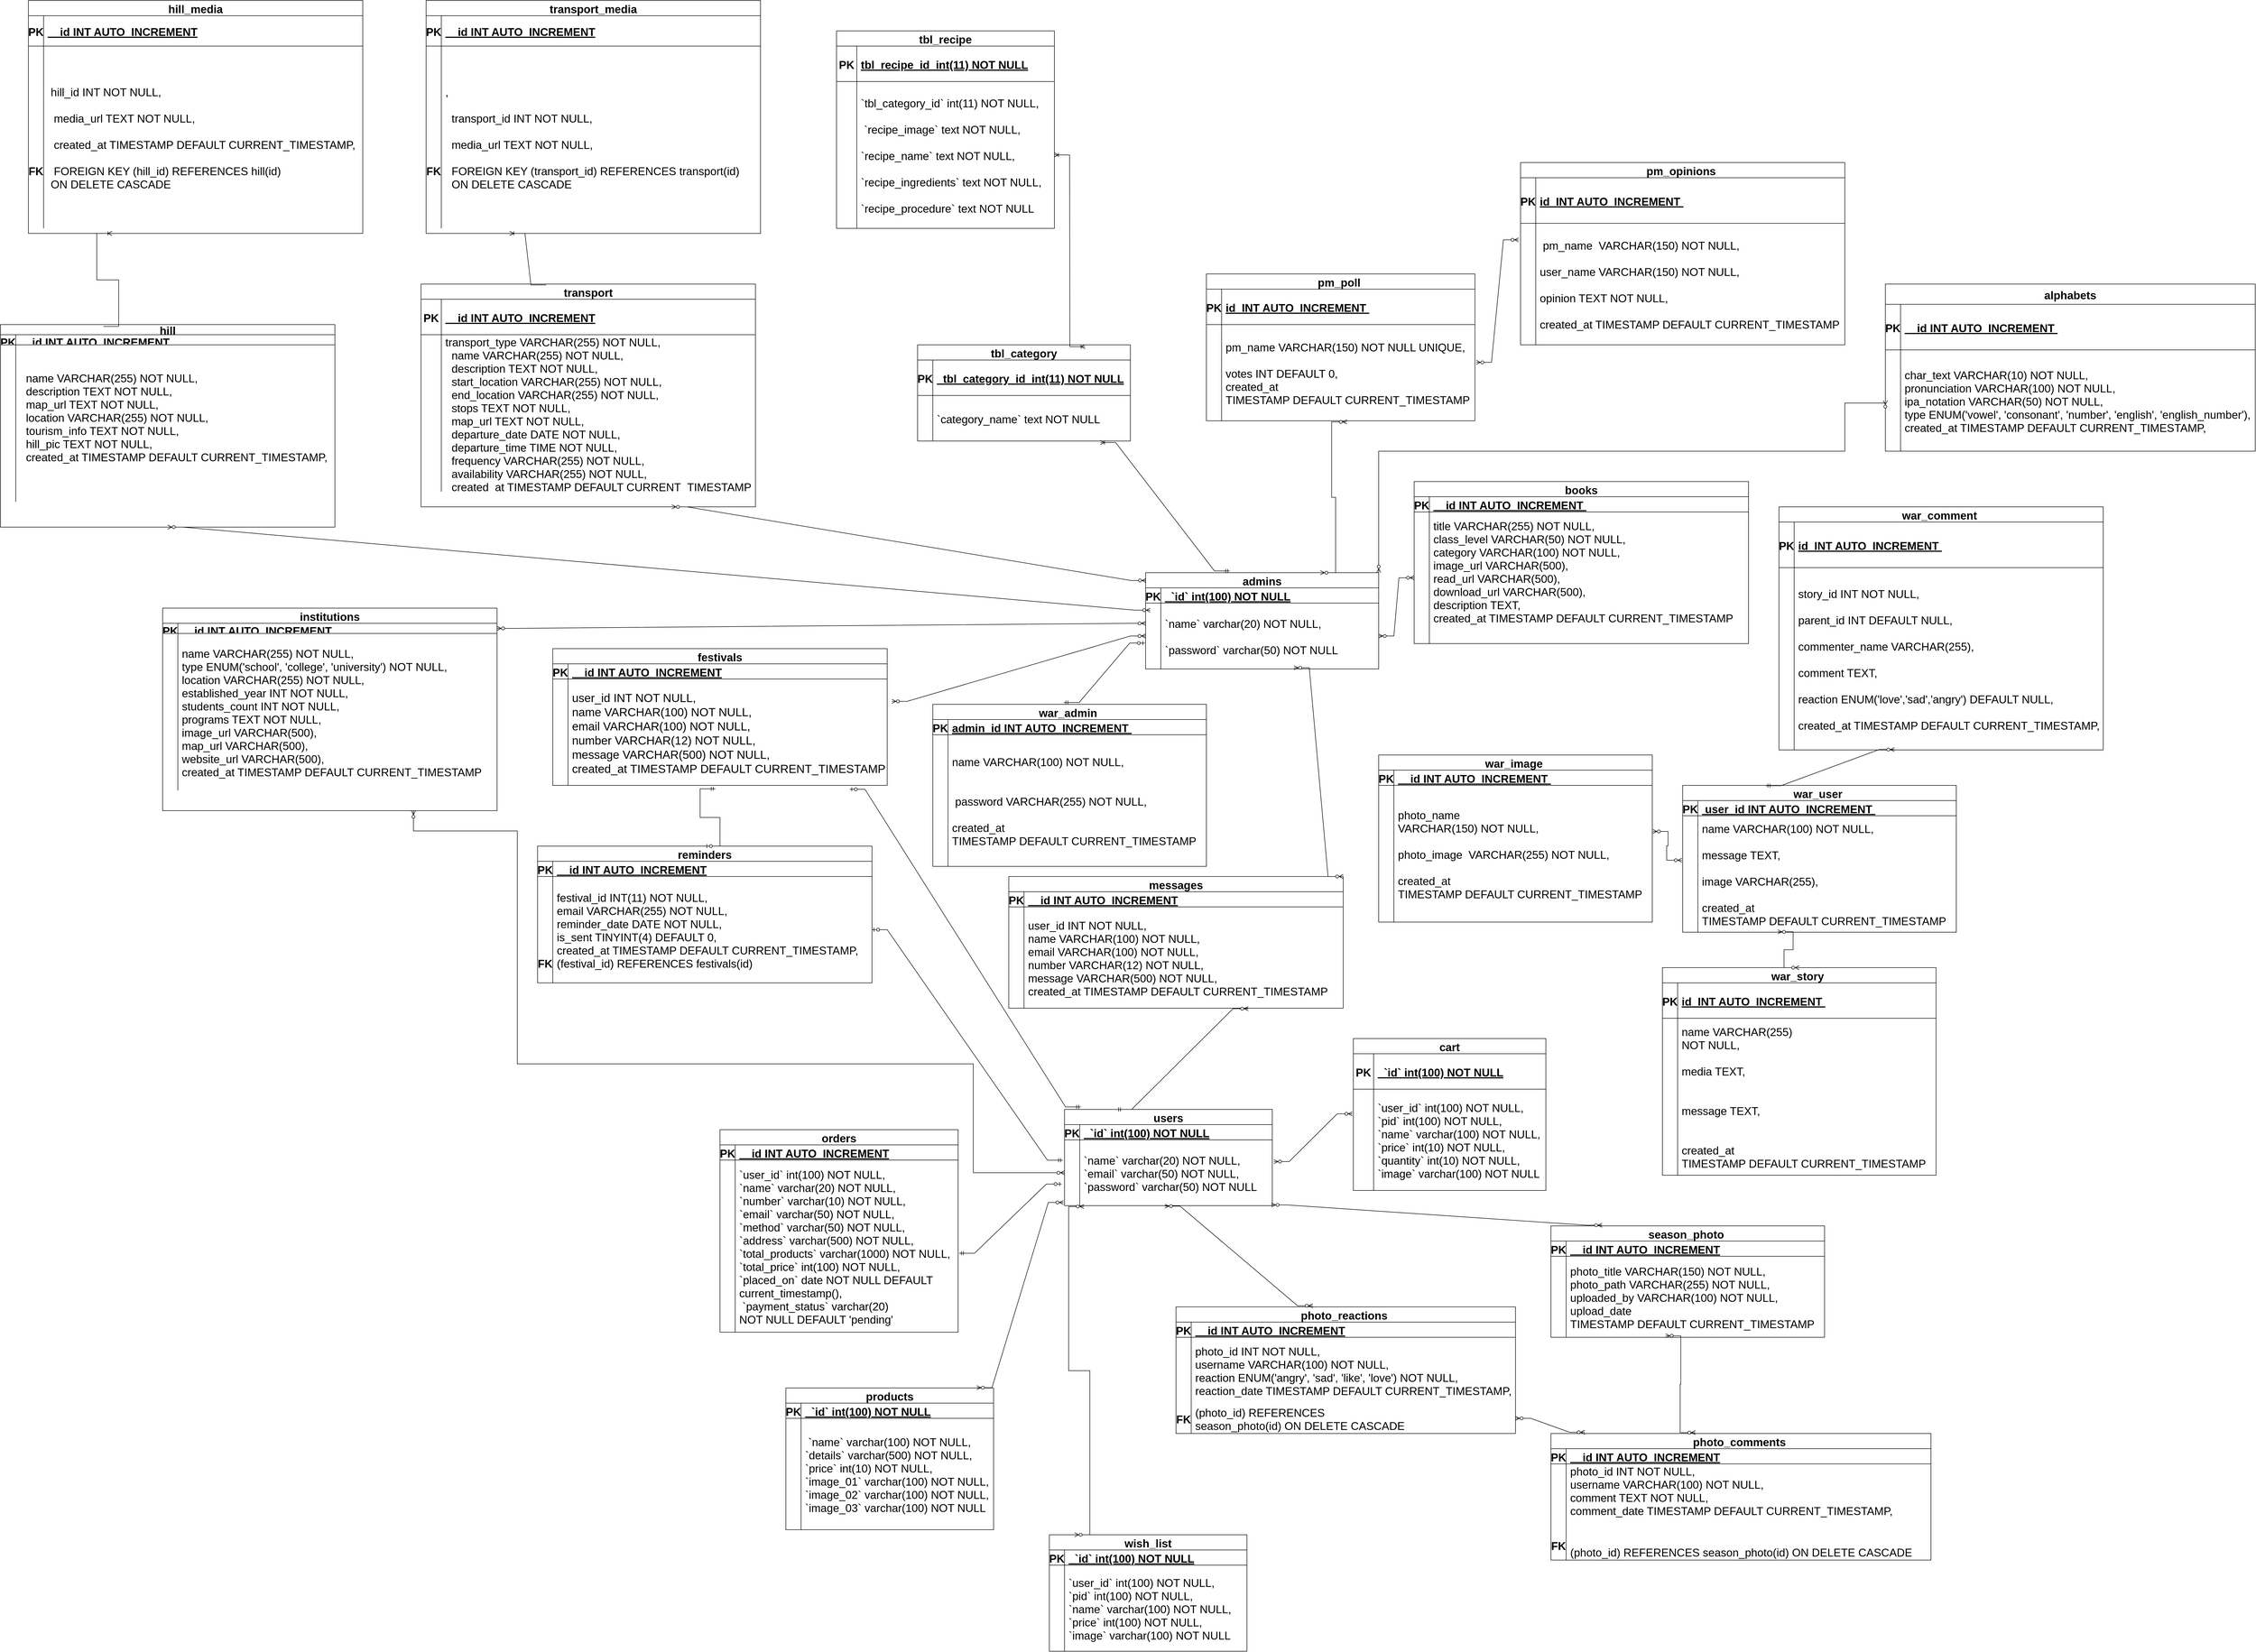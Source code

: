 <mxfile version="28.1.2">
  <diagram id="R2lEEEUBdFMjLlhIrx00" name="Page-1">
    <mxGraphModel dx="6718" dy="4704" grid="1" gridSize="10" guides="1" tooltips="1" connect="1" arrows="1" fold="1" page="1" pageScale="1" pageWidth="850" pageHeight="1100" math="0" shadow="0" extFonts="Permanent Marker^https://fonts.googleapis.com/css?family=Permanent+Marker">
      <root>
        <mxCell id="0" />
        <mxCell id="1" parent="0" />
        <mxCell id="C-vyLk0tnHw3VtMMgP7b-23" value="admins" style="shape=table;startSize=30;container=1;collapsible=1;childLayout=tableLayout;fixedRows=1;rowLines=0;fontStyle=1;align=center;resizeLast=1;fontSize=22;" parent="1" vertex="1">
          <mxGeometry x="270" y="-70" width="460" height="190" as="geometry" />
        </mxCell>
        <mxCell id="C-vyLk0tnHw3VtMMgP7b-24" value="" style="shape=partialRectangle;collapsible=0;dropTarget=0;pointerEvents=0;fillColor=none;points=[[0,0.5],[1,0.5]];portConstraint=eastwest;top=0;left=0;right=0;bottom=1;fontSize=22;fontStyle=1" parent="C-vyLk0tnHw3VtMMgP7b-23" vertex="1">
          <mxGeometry y="30" width="460" height="30" as="geometry" />
        </mxCell>
        <mxCell id="C-vyLk0tnHw3VtMMgP7b-25" value="PK" style="shape=partialRectangle;overflow=hidden;connectable=0;fillColor=none;top=0;left=0;bottom=0;right=0;fontStyle=1;fontSize=22;" parent="C-vyLk0tnHw3VtMMgP7b-24" vertex="1">
          <mxGeometry width="30" height="30" as="geometry">
            <mxRectangle width="30" height="30" as="alternateBounds" />
          </mxGeometry>
        </mxCell>
        <mxCell id="C-vyLk0tnHw3VtMMgP7b-26" value="  `id` int(100) NOT NULL" style="shape=partialRectangle;overflow=hidden;connectable=0;fillColor=none;top=0;left=0;bottom=0;right=0;align=left;spacingLeft=6;fontStyle=5;fontSize=22;" parent="C-vyLk0tnHw3VtMMgP7b-24" vertex="1">
          <mxGeometry x="30" width="430" height="30" as="geometry">
            <mxRectangle width="430" height="30" as="alternateBounds" />
          </mxGeometry>
        </mxCell>
        <mxCell id="C-vyLk0tnHw3VtMMgP7b-27" value="" style="shape=partialRectangle;collapsible=0;dropTarget=0;pointerEvents=0;fillColor=none;points=[[0,0.5],[1,0.5]];portConstraint=eastwest;top=0;left=0;right=0;bottom=0;fontSize=22;fontStyle=1" parent="C-vyLk0tnHw3VtMMgP7b-23" vertex="1">
          <mxGeometry y="60" width="460" height="130" as="geometry" />
        </mxCell>
        <mxCell id="C-vyLk0tnHw3VtMMgP7b-28" value="" style="shape=partialRectangle;overflow=hidden;connectable=0;fillColor=none;top=0;left=0;bottom=0;right=0;fontSize=22;fontStyle=1" parent="C-vyLk0tnHw3VtMMgP7b-27" vertex="1">
          <mxGeometry width="30" height="130" as="geometry">
            <mxRectangle width="30" height="130" as="alternateBounds" />
          </mxGeometry>
        </mxCell>
        <mxCell id="C-vyLk0tnHw3VtMMgP7b-29" value="`name` varchar(20) NOT NULL,&#xa;&#xa;`password` varchar(50) NOT NULL" style="shape=partialRectangle;overflow=hidden;connectable=0;fillColor=none;top=0;left=0;bottom=0;right=0;align=left;spacingLeft=6;fontSize=22;fontStyle=0" parent="C-vyLk0tnHw3VtMMgP7b-27" vertex="1">
          <mxGeometry x="30" width="430" height="130" as="geometry">
            <mxRectangle width="430" height="130" as="alternateBounds" />
          </mxGeometry>
        </mxCell>
        <mxCell id="rImmkoyUhkc8kld3lksG-9" value="war_user " style="shape=table;startSize=30;container=1;collapsible=1;childLayout=tableLayout;fixedRows=1;rowLines=0;fontStyle=1;align=center;resizeLast=1;fontSize=22;" parent="1" vertex="1">
          <mxGeometry x="1330" y="350" width="540" height="290" as="geometry" />
        </mxCell>
        <mxCell id="rImmkoyUhkc8kld3lksG-10" value="" style="shape=partialRectangle;collapsible=0;dropTarget=0;pointerEvents=0;fillColor=none;points=[[0,0.5],[1,0.5]];portConstraint=eastwest;top=0;left=0;right=0;bottom=1;fontSize=22;fontStyle=1" parent="rImmkoyUhkc8kld3lksG-9" vertex="1">
          <mxGeometry y="30" width="540" height="30" as="geometry" />
        </mxCell>
        <mxCell id="rImmkoyUhkc8kld3lksG-11" value="PK" style="shape=partialRectangle;overflow=hidden;connectable=0;fillColor=none;top=0;left=0;bottom=0;right=0;fontStyle=1;fontSize=22;" parent="rImmkoyUhkc8kld3lksG-10" vertex="1">
          <mxGeometry width="30" height="30" as="geometry">
            <mxRectangle width="30" height="30" as="alternateBounds" />
          </mxGeometry>
        </mxCell>
        <mxCell id="rImmkoyUhkc8kld3lksG-12" value=" user_id INT AUTO_INCREMENT " style="shape=partialRectangle;overflow=hidden;connectable=0;fillColor=none;top=0;left=0;bottom=0;right=0;align=left;spacingLeft=6;fontStyle=5;fontSize=22;" parent="rImmkoyUhkc8kld3lksG-10" vertex="1">
          <mxGeometry x="30" width="510" height="30" as="geometry">
            <mxRectangle width="510" height="30" as="alternateBounds" />
          </mxGeometry>
        </mxCell>
        <mxCell id="rImmkoyUhkc8kld3lksG-13" value="" style="shape=partialRectangle;collapsible=0;dropTarget=0;pointerEvents=0;fillColor=none;points=[[0,0.5],[1,0.5]];portConstraint=eastwest;top=0;left=0;right=0;bottom=0;fontSize=22;fontStyle=1" parent="rImmkoyUhkc8kld3lksG-9" vertex="1">
          <mxGeometry y="60" width="540" height="230" as="geometry" />
        </mxCell>
        <mxCell id="rImmkoyUhkc8kld3lksG-14" value="" style="shape=partialRectangle;overflow=hidden;connectable=0;fillColor=none;top=0;left=0;bottom=0;right=0;fontSize=22;fontStyle=1" parent="rImmkoyUhkc8kld3lksG-13" vertex="1">
          <mxGeometry width="30" height="230" as="geometry">
            <mxRectangle width="30" height="230" as="alternateBounds" />
          </mxGeometry>
        </mxCell>
        <mxCell id="rImmkoyUhkc8kld3lksG-15" value="name VARCHAR(100) NOT NULL,&#xa;&#xa;message TEXT,&#xa;&#xa;image VARCHAR(255),&#xa;&#xa;created_at&#xa;TIMESTAMP DEFAULT CURRENT_TIMESTAMP" style="shape=partialRectangle;overflow=hidden;connectable=0;fillColor=none;top=0;left=0;bottom=0;right=0;align=left;spacingLeft=6;fontSize=22;fontStyle=0" parent="rImmkoyUhkc8kld3lksG-13" vertex="1">
          <mxGeometry x="30" width="510" height="230" as="geometry">
            <mxRectangle width="510" height="230" as="alternateBounds" />
          </mxGeometry>
        </mxCell>
        <mxCell id="rImmkoyUhkc8kld3lksG-1" value="war_admin " style="shape=table;startSize=30;container=1;collapsible=1;childLayout=tableLayout;fixedRows=1;rowLines=0;fontStyle=1;align=center;resizeLast=1;fontSize=22;" parent="1" vertex="1">
          <mxGeometry x="-150" y="190" width="540" height="320" as="geometry" />
        </mxCell>
        <mxCell id="rImmkoyUhkc8kld3lksG-2" value="" style="shape=partialRectangle;collapsible=0;dropTarget=0;pointerEvents=0;fillColor=none;points=[[0,0.5],[1,0.5]];portConstraint=eastwest;top=0;left=0;right=0;bottom=1;fontSize=22;fontStyle=1" parent="rImmkoyUhkc8kld3lksG-1" vertex="1">
          <mxGeometry y="30" width="540" height="30" as="geometry" />
        </mxCell>
        <mxCell id="rImmkoyUhkc8kld3lksG-3" value="PK" style="shape=partialRectangle;overflow=hidden;connectable=0;fillColor=none;top=0;left=0;bottom=0;right=0;fontStyle=1;fontSize=22;" parent="rImmkoyUhkc8kld3lksG-2" vertex="1">
          <mxGeometry width="30" height="30" as="geometry">
            <mxRectangle width="30" height="30" as="alternateBounds" />
          </mxGeometry>
        </mxCell>
        <mxCell id="rImmkoyUhkc8kld3lksG-4" value="admin_id INT AUTO_INCREMENT " style="shape=partialRectangle;overflow=hidden;connectable=0;fillColor=none;top=0;left=0;bottom=0;right=0;align=left;spacingLeft=6;fontStyle=5;fontSize=22;" parent="rImmkoyUhkc8kld3lksG-2" vertex="1">
          <mxGeometry x="30" width="510" height="30" as="geometry">
            <mxRectangle width="510" height="30" as="alternateBounds" />
          </mxGeometry>
        </mxCell>
        <mxCell id="rImmkoyUhkc8kld3lksG-5" value="" style="shape=partialRectangle;collapsible=0;dropTarget=0;pointerEvents=0;fillColor=none;points=[[0,0.5],[1,0.5]];portConstraint=eastwest;top=0;left=0;right=0;bottom=0;fontSize=22;fontStyle=1" parent="rImmkoyUhkc8kld3lksG-1" vertex="1">
          <mxGeometry y="60" width="540" height="260" as="geometry" />
        </mxCell>
        <mxCell id="rImmkoyUhkc8kld3lksG-6" value="" style="shape=partialRectangle;overflow=hidden;connectable=0;fillColor=none;top=0;left=0;bottom=0;right=0;fontSize=22;fontStyle=1" parent="rImmkoyUhkc8kld3lksG-5" vertex="1">
          <mxGeometry width="30" height="260" as="geometry">
            <mxRectangle width="30" height="260" as="alternateBounds" />
          </mxGeometry>
        </mxCell>
        <mxCell id="rImmkoyUhkc8kld3lksG-7" value="name VARCHAR(100) NOT NULL,&#xa;&#xa;&#xa; password VARCHAR(255) NOT NULL,&#xa;&#xa;created_at &#xa;TIMESTAMP DEFAULT CURRENT_TIMESTAMP" style="shape=partialRectangle;overflow=hidden;connectable=0;fillColor=none;top=0;left=0;bottom=0;right=0;align=left;spacingLeft=6;fontSize=22;fontStyle=0" parent="rImmkoyUhkc8kld3lksG-5" vertex="1">
          <mxGeometry x="30" width="510" height="260" as="geometry">
            <mxRectangle width="510" height="260" as="alternateBounds" />
          </mxGeometry>
        </mxCell>
        <mxCell id="rImmkoyUhkc8kld3lksG-16" value="war_image " style="shape=table;startSize=30;container=1;collapsible=1;childLayout=tableLayout;fixedRows=1;rowLines=0;fontStyle=1;align=center;resizeLast=1;fontSize=22;" parent="1" vertex="1">
          <mxGeometry x="730" y="290" width="540" height="330" as="geometry" />
        </mxCell>
        <mxCell id="rImmkoyUhkc8kld3lksG-17" value="" style="shape=partialRectangle;collapsible=0;dropTarget=0;pointerEvents=0;fillColor=none;points=[[0,0.5],[1,0.5]];portConstraint=eastwest;top=0;left=0;right=0;bottom=1;fontSize=22;fontStyle=1" parent="rImmkoyUhkc8kld3lksG-16" vertex="1">
          <mxGeometry y="30" width="540" height="30" as="geometry" />
        </mxCell>
        <mxCell id="rImmkoyUhkc8kld3lksG-18" value="PK" style="shape=partialRectangle;overflow=hidden;connectable=0;fillColor=none;top=0;left=0;bottom=0;right=0;fontStyle=1;fontSize=22;" parent="rImmkoyUhkc8kld3lksG-17" vertex="1">
          <mxGeometry width="30" height="30" as="geometry">
            <mxRectangle width="30" height="30" as="alternateBounds" />
          </mxGeometry>
        </mxCell>
        <mxCell id="rImmkoyUhkc8kld3lksG-19" value="    id INT AUTO_INCREMENT " style="shape=partialRectangle;overflow=hidden;connectable=0;fillColor=none;top=0;left=0;bottom=0;right=0;align=left;spacingLeft=6;fontStyle=5;fontSize=22;" parent="rImmkoyUhkc8kld3lksG-17" vertex="1">
          <mxGeometry x="30" width="510" height="30" as="geometry">
            <mxRectangle width="510" height="30" as="alternateBounds" />
          </mxGeometry>
        </mxCell>
        <mxCell id="rImmkoyUhkc8kld3lksG-20" value="" style="shape=partialRectangle;collapsible=0;dropTarget=0;pointerEvents=0;fillColor=none;points=[[0,0.5],[1,0.5]];portConstraint=eastwest;top=0;left=0;right=0;bottom=0;fontSize=22;fontStyle=1" parent="rImmkoyUhkc8kld3lksG-16" vertex="1">
          <mxGeometry y="60" width="540" height="270" as="geometry" />
        </mxCell>
        <mxCell id="rImmkoyUhkc8kld3lksG-21" value="" style="shape=partialRectangle;overflow=hidden;connectable=0;fillColor=none;top=0;left=0;bottom=0;right=0;fontSize=22;fontStyle=1" parent="rImmkoyUhkc8kld3lksG-20" vertex="1">
          <mxGeometry width="30" height="270" as="geometry">
            <mxRectangle width="30" height="270" as="alternateBounds" />
          </mxGeometry>
        </mxCell>
        <mxCell id="rImmkoyUhkc8kld3lksG-22" value="photo_name&#xa;VARCHAR(150) NOT NULL,&#xa;&#xa;photo_image  VARCHAR(255) NOT NULL,&#xa;&#xa;created_at &#xa;TIMESTAMP DEFAULT CURRENT_TIMESTAMP" style="shape=partialRectangle;overflow=hidden;connectable=0;fillColor=none;top=0;left=0;bottom=0;right=0;align=left;spacingLeft=6;fontSize=22;fontStyle=0" parent="rImmkoyUhkc8kld3lksG-20" vertex="1">
          <mxGeometry x="30" width="510" height="270" as="geometry">
            <mxRectangle width="510" height="270" as="alternateBounds" />
          </mxGeometry>
        </mxCell>
        <mxCell id="rImmkoyUhkc8kld3lksG-23" value="war_story " style="shape=table;startSize=30;container=1;collapsible=1;childLayout=tableLayout;fixedRows=1;rowLines=0;fontStyle=1;align=center;resizeLast=1;fontSize=22;" parent="1" vertex="1">
          <mxGeometry x="1290" y="710" width="540" height="410" as="geometry" />
        </mxCell>
        <mxCell id="rImmkoyUhkc8kld3lksG-24" value="" style="shape=partialRectangle;collapsible=0;dropTarget=0;pointerEvents=0;fillColor=none;points=[[0,0.5],[1,0.5]];portConstraint=eastwest;top=0;left=0;right=0;bottom=1;fontSize=22;fontStyle=1" parent="rImmkoyUhkc8kld3lksG-23" vertex="1">
          <mxGeometry y="30" width="540" height="70" as="geometry" />
        </mxCell>
        <mxCell id="rImmkoyUhkc8kld3lksG-25" value="PK" style="shape=partialRectangle;overflow=hidden;connectable=0;fillColor=none;top=0;left=0;bottom=0;right=0;fontStyle=1;fontSize=22;" parent="rImmkoyUhkc8kld3lksG-24" vertex="1">
          <mxGeometry width="30" height="70" as="geometry">
            <mxRectangle width="30" height="70" as="alternateBounds" />
          </mxGeometry>
        </mxCell>
        <mxCell id="rImmkoyUhkc8kld3lksG-26" value="id  INT AUTO_INCREMENT " style="shape=partialRectangle;overflow=hidden;connectable=0;fillColor=none;top=0;left=0;bottom=0;right=0;align=left;spacingLeft=6;fontStyle=5;fontSize=22;" parent="rImmkoyUhkc8kld3lksG-24" vertex="1">
          <mxGeometry x="30" width="510" height="70" as="geometry">
            <mxRectangle width="510" height="70" as="alternateBounds" />
          </mxGeometry>
        </mxCell>
        <mxCell id="rImmkoyUhkc8kld3lksG-27" value="" style="shape=partialRectangle;collapsible=0;dropTarget=0;pointerEvents=0;fillColor=none;points=[[0,0.5],[1,0.5]];portConstraint=eastwest;top=0;left=0;right=0;bottom=0;fontSize=22;fontStyle=1" parent="rImmkoyUhkc8kld3lksG-23" vertex="1">
          <mxGeometry y="100" width="540" height="310" as="geometry" />
        </mxCell>
        <mxCell id="rImmkoyUhkc8kld3lksG-28" value="" style="shape=partialRectangle;overflow=hidden;connectable=0;fillColor=none;top=0;left=0;bottom=0;right=0;fontSize=22;fontStyle=1" parent="rImmkoyUhkc8kld3lksG-27" vertex="1">
          <mxGeometry width="30" height="310" as="geometry">
            <mxRectangle width="30" height="310" as="alternateBounds" />
          </mxGeometry>
        </mxCell>
        <mxCell id="rImmkoyUhkc8kld3lksG-29" value="name VARCHAR(255)&#xa;NOT NULL,&#xa;&#xa;media TEXT,&#xa;&#xa;&#xa;message TEXT,&#xa;&#xa;&#xa;created_at&#xa;TIMESTAMP DEFAULT CURRENT_TIMESTAMP" style="shape=partialRectangle;overflow=hidden;connectable=0;fillColor=none;top=0;left=0;bottom=0;right=0;align=left;spacingLeft=6;fontSize=22;fontStyle=0" parent="rImmkoyUhkc8kld3lksG-27" vertex="1">
          <mxGeometry x="30" width="510" height="310" as="geometry">
            <mxRectangle width="510" height="310" as="alternateBounds" />
          </mxGeometry>
        </mxCell>
        <mxCell id="rImmkoyUhkc8kld3lksG-30" value="war_comment " style="shape=table;startSize=30;container=1;collapsible=1;childLayout=tableLayout;fixedRows=1;rowLines=0;fontStyle=1;align=center;resizeLast=1;fontSize=22;" parent="1" vertex="1">
          <mxGeometry x="1520" y="-200" width="640" height="480" as="geometry" />
        </mxCell>
        <mxCell id="rImmkoyUhkc8kld3lksG-31" value="" style="shape=partialRectangle;collapsible=0;dropTarget=0;pointerEvents=0;fillColor=none;points=[[0,0.5],[1,0.5]];portConstraint=eastwest;top=0;left=0;right=0;bottom=1;fontSize=22;fontStyle=1" parent="rImmkoyUhkc8kld3lksG-30" vertex="1">
          <mxGeometry y="30" width="640" height="90" as="geometry" />
        </mxCell>
        <mxCell id="rImmkoyUhkc8kld3lksG-32" value="PK" style="shape=partialRectangle;overflow=hidden;connectable=0;fillColor=none;top=0;left=0;bottom=0;right=0;fontStyle=1;fontSize=22;" parent="rImmkoyUhkc8kld3lksG-31" vertex="1">
          <mxGeometry width="30" height="90" as="geometry">
            <mxRectangle width="30" height="90" as="alternateBounds" />
          </mxGeometry>
        </mxCell>
        <mxCell id="rImmkoyUhkc8kld3lksG-33" value="id  INT AUTO_INCREMENT " style="shape=partialRectangle;overflow=hidden;connectable=0;fillColor=none;top=0;left=0;bottom=0;right=0;align=left;spacingLeft=6;fontStyle=5;fontSize=22;" parent="rImmkoyUhkc8kld3lksG-31" vertex="1">
          <mxGeometry x="30" width="610" height="90" as="geometry">
            <mxRectangle width="610" height="90" as="alternateBounds" />
          </mxGeometry>
        </mxCell>
        <mxCell id="rImmkoyUhkc8kld3lksG-34" value="" style="shape=partialRectangle;collapsible=0;dropTarget=0;pointerEvents=0;fillColor=none;points=[[0,0.5],[1,0.5]];portConstraint=eastwest;top=0;left=0;right=0;bottom=0;fontSize=22;fontStyle=1" parent="rImmkoyUhkc8kld3lksG-30" vertex="1">
          <mxGeometry y="120" width="640" height="360" as="geometry" />
        </mxCell>
        <mxCell id="rImmkoyUhkc8kld3lksG-35" value="" style="shape=partialRectangle;overflow=hidden;connectable=0;fillColor=none;top=0;left=0;bottom=0;right=0;fontSize=22;fontStyle=1" parent="rImmkoyUhkc8kld3lksG-34" vertex="1">
          <mxGeometry width="30" height="360" as="geometry">
            <mxRectangle width="30" height="360" as="alternateBounds" />
          </mxGeometry>
        </mxCell>
        <mxCell id="rImmkoyUhkc8kld3lksG-36" value="story_id INT NOT NULL,&#xa;&#xa;parent_id INT DEFAULT NULL,&#xa;&#xa;commenter_name VARCHAR(255),&#xa;&#xa;comment TEXT,&#xa;&#xa;reaction ENUM(&#39;love&#39;,&#39;sad&#39;,&#39;angry&#39;) DEFAULT NULL,&#xa;&#xa;created_at TIMESTAMP DEFAULT CURRENT_TIMESTAMP," style="shape=partialRectangle;overflow=hidden;connectable=0;fillColor=none;top=0;left=0;bottom=0;right=0;align=left;spacingLeft=6;fontSize=22;fontStyle=0" parent="rImmkoyUhkc8kld3lksG-34" vertex="1">
          <mxGeometry x="30" width="610" height="360" as="geometry">
            <mxRectangle width="610" height="360" as="alternateBounds" />
          </mxGeometry>
        </mxCell>
        <mxCell id="rImmkoyUhkc8kld3lksG-37" value="pm_opinions " style="shape=table;startSize=30;container=1;collapsible=1;childLayout=tableLayout;fixedRows=1;rowLines=0;fontStyle=1;align=center;resizeLast=1;fontSize=22;" parent="1" vertex="1">
          <mxGeometry x="1010" y="-880" width="640" height="360" as="geometry" />
        </mxCell>
        <mxCell id="rImmkoyUhkc8kld3lksG-38" value="" style="shape=partialRectangle;collapsible=0;dropTarget=0;pointerEvents=0;fillColor=none;points=[[0,0.5],[1,0.5]];portConstraint=eastwest;top=0;left=0;right=0;bottom=1;fontSize=22;fontStyle=1" parent="rImmkoyUhkc8kld3lksG-37" vertex="1">
          <mxGeometry y="30" width="640" height="90" as="geometry" />
        </mxCell>
        <mxCell id="rImmkoyUhkc8kld3lksG-39" value="PK" style="shape=partialRectangle;overflow=hidden;connectable=0;fillColor=none;top=0;left=0;bottom=0;right=0;fontStyle=1;fontSize=22;" parent="rImmkoyUhkc8kld3lksG-38" vertex="1">
          <mxGeometry width="30" height="90" as="geometry">
            <mxRectangle width="30" height="90" as="alternateBounds" />
          </mxGeometry>
        </mxCell>
        <mxCell id="rImmkoyUhkc8kld3lksG-40" value="id  INT AUTO_INCREMENT " style="shape=partialRectangle;overflow=hidden;connectable=0;fillColor=none;top=0;left=0;bottom=0;right=0;align=left;spacingLeft=6;fontStyle=5;fontSize=22;" parent="rImmkoyUhkc8kld3lksG-38" vertex="1">
          <mxGeometry x="30" width="610" height="90" as="geometry">
            <mxRectangle width="610" height="90" as="alternateBounds" />
          </mxGeometry>
        </mxCell>
        <mxCell id="rImmkoyUhkc8kld3lksG-41" value="" style="shape=partialRectangle;collapsible=0;dropTarget=0;pointerEvents=0;fillColor=none;points=[[0,0.5],[1,0.5]];portConstraint=eastwest;top=0;left=0;right=0;bottom=0;fontSize=22;fontStyle=1" parent="rImmkoyUhkc8kld3lksG-37" vertex="1">
          <mxGeometry y="120" width="640" height="240" as="geometry" />
        </mxCell>
        <mxCell id="rImmkoyUhkc8kld3lksG-42" value="" style="shape=partialRectangle;overflow=hidden;connectable=0;fillColor=none;top=0;left=0;bottom=0;right=0;fontSize=22;fontStyle=1" parent="rImmkoyUhkc8kld3lksG-41" vertex="1">
          <mxGeometry width="30" height="240" as="geometry">
            <mxRectangle width="30" height="240" as="alternateBounds" />
          </mxGeometry>
        </mxCell>
        <mxCell id="rImmkoyUhkc8kld3lksG-43" value=" pm_name  VARCHAR(150) NOT NULL,&#xa;&#xa;user_name VARCHAR(150) NOT NULL,&#xa;&#xa;opinion TEXT NOT NULL,&#xa;&#xa;created_at TIMESTAMP DEFAULT CURRENT_TIMESTAMP" style="shape=partialRectangle;overflow=hidden;connectable=0;fillColor=none;top=0;left=0;bottom=0;right=0;align=left;spacingLeft=6;fontSize=22;fontStyle=0" parent="rImmkoyUhkc8kld3lksG-41" vertex="1">
          <mxGeometry x="30" width="610" height="240" as="geometry">
            <mxRectangle width="610" height="240" as="alternateBounds" />
          </mxGeometry>
        </mxCell>
        <mxCell id="rImmkoyUhkc8kld3lksG-44" value="pm_poll " style="shape=table;startSize=30;container=1;collapsible=1;childLayout=tableLayout;fixedRows=1;rowLines=0;fontStyle=1;align=center;resizeLast=1;fontSize=22;" parent="1" vertex="1">
          <mxGeometry x="390" y="-660" width="530" height="290" as="geometry" />
        </mxCell>
        <mxCell id="rImmkoyUhkc8kld3lksG-45" value="" style="shape=partialRectangle;collapsible=0;dropTarget=0;pointerEvents=0;fillColor=none;points=[[0,0.5],[1,0.5]];portConstraint=eastwest;top=0;left=0;right=0;bottom=1;fontSize=22;fontStyle=1" parent="rImmkoyUhkc8kld3lksG-44" vertex="1">
          <mxGeometry y="30" width="530" height="70" as="geometry" />
        </mxCell>
        <mxCell id="rImmkoyUhkc8kld3lksG-46" value="PK" style="shape=partialRectangle;overflow=hidden;connectable=0;fillColor=none;top=0;left=0;bottom=0;right=0;fontStyle=1;fontSize=22;" parent="rImmkoyUhkc8kld3lksG-45" vertex="1">
          <mxGeometry width="30" height="70" as="geometry">
            <mxRectangle width="30" height="70" as="alternateBounds" />
          </mxGeometry>
        </mxCell>
        <mxCell id="rImmkoyUhkc8kld3lksG-47" value="id  INT AUTO_INCREMENT " style="shape=partialRectangle;overflow=hidden;connectable=0;fillColor=none;top=0;left=0;bottom=0;right=0;align=left;spacingLeft=6;fontStyle=5;fontSize=22;" parent="rImmkoyUhkc8kld3lksG-45" vertex="1">
          <mxGeometry x="30" width="500" height="70" as="geometry">
            <mxRectangle width="500" height="70" as="alternateBounds" />
          </mxGeometry>
        </mxCell>
        <mxCell id="rImmkoyUhkc8kld3lksG-48" value="" style="shape=partialRectangle;collapsible=0;dropTarget=0;pointerEvents=0;fillColor=none;points=[[0,0.5],[1,0.5]];portConstraint=eastwest;top=0;left=0;right=0;bottom=0;fontSize=22;fontStyle=1" parent="rImmkoyUhkc8kld3lksG-44" vertex="1">
          <mxGeometry y="100" width="530" height="190" as="geometry" />
        </mxCell>
        <mxCell id="rImmkoyUhkc8kld3lksG-49" value="" style="shape=partialRectangle;overflow=hidden;connectable=0;fillColor=none;top=0;left=0;bottom=0;right=0;fontSize=22;fontStyle=1" parent="rImmkoyUhkc8kld3lksG-48" vertex="1">
          <mxGeometry width="30" height="190" as="geometry">
            <mxRectangle width="30" height="190" as="alternateBounds" />
          </mxGeometry>
        </mxCell>
        <mxCell id="rImmkoyUhkc8kld3lksG-50" value="pm_name VARCHAR(150) NOT NULL UNIQUE,&#xa; &#xa;votes INT DEFAULT 0,&#xa;created_at &#xa;TIMESTAMP DEFAULT CURRENT_TIMESTAMP" style="shape=partialRectangle;overflow=hidden;connectable=0;fillColor=none;top=0;left=0;bottom=0;right=0;align=left;spacingLeft=6;fontSize=22;fontStyle=0" parent="rImmkoyUhkc8kld3lksG-48" vertex="1">
          <mxGeometry x="30" width="500" height="190" as="geometry">
            <mxRectangle width="500" height="190" as="alternateBounds" />
          </mxGeometry>
        </mxCell>
        <mxCell id="rImmkoyUhkc8kld3lksG-51" value="tbl_category" style="shape=table;startSize=30;container=1;collapsible=1;childLayout=tableLayout;fixedRows=1;rowLines=0;fontStyle=1;align=center;resizeLast=1;fontSize=22;" parent="1" vertex="1">
          <mxGeometry x="-180" y="-520" width="420" height="190" as="geometry" />
        </mxCell>
        <mxCell id="rImmkoyUhkc8kld3lksG-52" value="" style="shape=partialRectangle;collapsible=0;dropTarget=0;pointerEvents=0;fillColor=none;points=[[0,0.5],[1,0.5]];portConstraint=eastwest;top=0;left=0;right=0;bottom=1;fontSize=22;fontStyle=1" parent="rImmkoyUhkc8kld3lksG-51" vertex="1">
          <mxGeometry y="30" width="420" height="70" as="geometry" />
        </mxCell>
        <mxCell id="rImmkoyUhkc8kld3lksG-53" value="PK" style="shape=partialRectangle;overflow=hidden;connectable=0;fillColor=none;top=0;left=0;bottom=0;right=0;fontStyle=1;fontSize=22;" parent="rImmkoyUhkc8kld3lksG-52" vertex="1">
          <mxGeometry width="30" height="70" as="geometry">
            <mxRectangle width="30" height="70" as="alternateBounds" />
          </mxGeometry>
        </mxCell>
        <mxCell id="rImmkoyUhkc8kld3lksG-54" value="  tbl_category_id  int(11) NOT NULL" style="shape=partialRectangle;overflow=hidden;connectable=0;fillColor=none;top=0;left=0;bottom=0;right=0;align=left;spacingLeft=6;fontStyle=5;fontSize=22;" parent="rImmkoyUhkc8kld3lksG-52" vertex="1">
          <mxGeometry x="30" width="390" height="70" as="geometry">
            <mxRectangle width="390" height="70" as="alternateBounds" />
          </mxGeometry>
        </mxCell>
        <mxCell id="rImmkoyUhkc8kld3lksG-55" value="" style="shape=partialRectangle;collapsible=0;dropTarget=0;pointerEvents=0;fillColor=none;points=[[0,0.5],[1,0.5]];portConstraint=eastwest;top=0;left=0;right=0;bottom=0;fontSize=22;fontStyle=1" parent="rImmkoyUhkc8kld3lksG-51" vertex="1">
          <mxGeometry y="100" width="420" height="90" as="geometry" />
        </mxCell>
        <mxCell id="rImmkoyUhkc8kld3lksG-56" value="" style="shape=partialRectangle;overflow=hidden;connectable=0;fillColor=none;top=0;left=0;bottom=0;right=0;fontSize=22;fontStyle=1" parent="rImmkoyUhkc8kld3lksG-55" vertex="1">
          <mxGeometry width="30" height="90" as="geometry">
            <mxRectangle width="30" height="90" as="alternateBounds" />
          </mxGeometry>
        </mxCell>
        <mxCell id="rImmkoyUhkc8kld3lksG-57" value="`category_name` text NOT NULL" style="shape=partialRectangle;overflow=hidden;connectable=0;fillColor=none;top=0;left=0;bottom=0;right=0;align=left;spacingLeft=6;fontSize=22;fontStyle=0" parent="rImmkoyUhkc8kld3lksG-55" vertex="1">
          <mxGeometry x="30" width="390" height="90" as="geometry">
            <mxRectangle width="390" height="90" as="alternateBounds" />
          </mxGeometry>
        </mxCell>
        <mxCell id="rImmkoyUhkc8kld3lksG-58" value="tbl_recipe" style="shape=table;startSize=30;container=1;collapsible=1;childLayout=tableLayout;fixedRows=1;rowLines=0;fontStyle=1;align=center;resizeLast=1;fontSize=22;" parent="1" vertex="1">
          <mxGeometry x="-340" y="-1140" width="430" height="390" as="geometry" />
        </mxCell>
        <mxCell id="rImmkoyUhkc8kld3lksG-59" value="" style="shape=partialRectangle;collapsible=0;dropTarget=0;pointerEvents=0;fillColor=none;points=[[0,0.5],[1,0.5]];portConstraint=eastwest;top=0;left=0;right=0;bottom=1;fontSize=22;fontStyle=1" parent="rImmkoyUhkc8kld3lksG-58" vertex="1">
          <mxGeometry y="30" width="430" height="70" as="geometry" />
        </mxCell>
        <mxCell id="rImmkoyUhkc8kld3lksG-60" value="PK" style="shape=partialRectangle;overflow=hidden;connectable=0;fillColor=none;top=0;left=0;bottom=0;right=0;fontStyle=1;fontSize=22;" parent="rImmkoyUhkc8kld3lksG-59" vertex="1">
          <mxGeometry width="40" height="70" as="geometry">
            <mxRectangle width="40" height="70" as="alternateBounds" />
          </mxGeometry>
        </mxCell>
        <mxCell id="rImmkoyUhkc8kld3lksG-61" value="tbl_recipe_id  int(11) NOT NULL" style="shape=partialRectangle;overflow=hidden;connectable=0;fillColor=none;top=0;left=0;bottom=0;right=0;align=left;spacingLeft=6;fontStyle=5;fontSize=22;" parent="rImmkoyUhkc8kld3lksG-59" vertex="1">
          <mxGeometry x="40" width="390" height="70" as="geometry">
            <mxRectangle width="390" height="70" as="alternateBounds" />
          </mxGeometry>
        </mxCell>
        <mxCell id="rImmkoyUhkc8kld3lksG-62" value="" style="shape=partialRectangle;collapsible=0;dropTarget=0;pointerEvents=0;fillColor=none;points=[[0,0.5],[1,0.5]];portConstraint=eastwest;top=0;left=0;right=0;bottom=0;fontSize=22;fontStyle=1" parent="rImmkoyUhkc8kld3lksG-58" vertex="1">
          <mxGeometry y="100" width="430" height="290" as="geometry" />
        </mxCell>
        <mxCell id="rImmkoyUhkc8kld3lksG-63" value="" style="shape=partialRectangle;overflow=hidden;connectable=0;fillColor=none;top=0;left=0;bottom=0;right=0;fontSize=22;fontStyle=1" parent="rImmkoyUhkc8kld3lksG-62" vertex="1">
          <mxGeometry width="40" height="290" as="geometry">
            <mxRectangle width="40" height="290" as="alternateBounds" />
          </mxGeometry>
        </mxCell>
        <mxCell id="rImmkoyUhkc8kld3lksG-64" value="`tbl_category_id` int(11) NOT NULL,&#xa;&#xa; `recipe_image` text NOT NULL,&#xa;&#xa;`recipe_name` text NOT NULL,&#xa;&#xa;`recipe_ingredients` text NOT NULL,&#xa;&#xa;`recipe_procedure` text NOT NULL" style="shape=partialRectangle;overflow=hidden;connectable=0;fillColor=none;top=0;left=0;bottom=0;right=0;align=left;spacingLeft=6;fontSize=22;fontStyle=0" parent="rImmkoyUhkc8kld3lksG-62" vertex="1">
          <mxGeometry x="40" width="390" height="290" as="geometry">
            <mxRectangle width="390" height="290" as="alternateBounds" />
          </mxGeometry>
        </mxCell>
        <mxCell id="rImmkoyUhkc8kld3lksG-65" value="cart" style="shape=table;startSize=30;container=1;collapsible=1;childLayout=tableLayout;fixedRows=1;rowLines=0;fontStyle=1;align=center;resizeLast=1;fontSize=22;" parent="1" vertex="1">
          <mxGeometry x="680" y="850" width="380" height="300" as="geometry" />
        </mxCell>
        <mxCell id="rImmkoyUhkc8kld3lksG-66" value="" style="shape=partialRectangle;collapsible=0;dropTarget=0;pointerEvents=0;fillColor=none;points=[[0,0.5],[1,0.5]];portConstraint=eastwest;top=0;left=0;right=0;bottom=1;fontSize=22;fontStyle=1" parent="rImmkoyUhkc8kld3lksG-65" vertex="1">
          <mxGeometry y="30" width="380" height="70" as="geometry" />
        </mxCell>
        <mxCell id="rImmkoyUhkc8kld3lksG-67" value="PK" style="shape=partialRectangle;overflow=hidden;connectable=0;fillColor=none;top=0;left=0;bottom=0;right=0;fontStyle=1;fontSize=22;" parent="rImmkoyUhkc8kld3lksG-66" vertex="1">
          <mxGeometry width="40" height="70" as="geometry">
            <mxRectangle width="40" height="70" as="alternateBounds" />
          </mxGeometry>
        </mxCell>
        <mxCell id="rImmkoyUhkc8kld3lksG-68" value="  `id` int(100) NOT NULL" style="shape=partialRectangle;overflow=hidden;connectable=0;fillColor=none;top=0;left=0;bottom=0;right=0;align=left;spacingLeft=6;fontStyle=5;fontSize=22;" parent="rImmkoyUhkc8kld3lksG-66" vertex="1">
          <mxGeometry x="40" width="340" height="70" as="geometry">
            <mxRectangle width="340" height="70" as="alternateBounds" />
          </mxGeometry>
        </mxCell>
        <mxCell id="rImmkoyUhkc8kld3lksG-69" value="" style="shape=partialRectangle;collapsible=0;dropTarget=0;pointerEvents=0;fillColor=none;points=[[0,0.5],[1,0.5]];portConstraint=eastwest;top=0;left=0;right=0;bottom=0;fontSize=22;fontStyle=1" parent="rImmkoyUhkc8kld3lksG-65" vertex="1">
          <mxGeometry y="100" width="380" height="200" as="geometry" />
        </mxCell>
        <mxCell id="rImmkoyUhkc8kld3lksG-70" value="" style="shape=partialRectangle;overflow=hidden;connectable=0;fillColor=none;top=0;left=0;bottom=0;right=0;fontSize=22;fontStyle=1" parent="rImmkoyUhkc8kld3lksG-69" vertex="1">
          <mxGeometry width="40" height="200" as="geometry">
            <mxRectangle width="40" height="200" as="alternateBounds" />
          </mxGeometry>
        </mxCell>
        <mxCell id="rImmkoyUhkc8kld3lksG-71" value="`user_id` int(100) NOT NULL,&#xa;`pid` int(100) NOT NULL,&#xa;`name` varchar(100) NOT NULL,&#xa;`price` int(10) NOT NULL,&#xa;`quantity` int(10) NOT NULL,&#xa;`image` varchar(100) NOT NULL" style="shape=partialRectangle;overflow=hidden;connectable=0;fillColor=none;top=0;left=0;bottom=0;right=0;align=left;spacingLeft=6;fontSize=22;fontStyle=0" parent="rImmkoyUhkc8kld3lksG-69" vertex="1">
          <mxGeometry x="40" width="340" height="200" as="geometry">
            <mxRectangle width="340" height="200" as="alternateBounds" />
          </mxGeometry>
        </mxCell>
        <mxCell id="rImmkoyUhkc8kld3lksG-72" value="messages" style="shape=table;startSize=30;container=1;collapsible=1;childLayout=tableLayout;fixedRows=1;rowLines=0;fontStyle=1;align=center;resizeLast=1;fontSize=22;" parent="1" vertex="1">
          <mxGeometry y="530" width="660" height="260" as="geometry" />
        </mxCell>
        <mxCell id="rImmkoyUhkc8kld3lksG-73" value="" style="shape=partialRectangle;collapsible=0;dropTarget=0;pointerEvents=0;fillColor=none;points=[[0,0.5],[1,0.5]];portConstraint=eastwest;top=0;left=0;right=0;bottom=1;fontSize=22;fontStyle=1" parent="rImmkoyUhkc8kld3lksG-72" vertex="1">
          <mxGeometry y="30" width="660" height="30" as="geometry" />
        </mxCell>
        <mxCell id="rImmkoyUhkc8kld3lksG-74" value="PK" style="shape=partialRectangle;overflow=hidden;connectable=0;fillColor=none;top=0;left=0;bottom=0;right=0;fontStyle=1;fontSize=22;" parent="rImmkoyUhkc8kld3lksG-73" vertex="1">
          <mxGeometry width="30" height="30" as="geometry">
            <mxRectangle width="30" height="30" as="alternateBounds" />
          </mxGeometry>
        </mxCell>
        <mxCell id="rImmkoyUhkc8kld3lksG-75" value="    id INT AUTO_INCREMENT" style="shape=partialRectangle;overflow=hidden;connectable=0;fillColor=none;top=0;left=0;bottom=0;right=0;align=left;spacingLeft=6;fontStyle=5;fontSize=22;" parent="rImmkoyUhkc8kld3lksG-73" vertex="1">
          <mxGeometry x="30" width="630" height="30" as="geometry">
            <mxRectangle width="630" height="30" as="alternateBounds" />
          </mxGeometry>
        </mxCell>
        <mxCell id="rImmkoyUhkc8kld3lksG-76" value="" style="shape=partialRectangle;collapsible=0;dropTarget=0;pointerEvents=0;fillColor=none;points=[[0,0.5],[1,0.5]];portConstraint=eastwest;top=0;left=0;right=0;bottom=0;fontSize=22;fontStyle=1" parent="rImmkoyUhkc8kld3lksG-72" vertex="1">
          <mxGeometry y="60" width="660" height="200" as="geometry" />
        </mxCell>
        <mxCell id="rImmkoyUhkc8kld3lksG-77" value="" style="shape=partialRectangle;overflow=hidden;connectable=0;fillColor=none;top=0;left=0;bottom=0;right=0;fontSize=22;fontStyle=1" parent="rImmkoyUhkc8kld3lksG-76" vertex="1">
          <mxGeometry width="30" height="200" as="geometry">
            <mxRectangle width="30" height="200" as="alternateBounds" />
          </mxGeometry>
        </mxCell>
        <mxCell id="rImmkoyUhkc8kld3lksG-78" value="user_id INT NOT NULL,&#xa;name VARCHAR(100) NOT NULL,&#xa;email VARCHAR(100) NOT NULL,&#xa;number VARCHAR(12) NOT NULL,&#xa;message VARCHAR(500) NOT NULL,&#xa;created_at TIMESTAMP DEFAULT CURRENT_TIMESTAMP" style="shape=partialRectangle;overflow=hidden;connectable=0;fillColor=none;top=0;left=0;bottom=0;right=0;align=left;spacingLeft=6;fontSize=22;fontStyle=0" parent="rImmkoyUhkc8kld3lksG-76" vertex="1">
          <mxGeometry x="30" width="630" height="200" as="geometry">
            <mxRectangle width="630" height="200" as="alternateBounds" />
          </mxGeometry>
        </mxCell>
        <mxCell id="rImmkoyUhkc8kld3lksG-79" value="orders" style="shape=table;startSize=30;container=1;collapsible=1;childLayout=tableLayout;fixedRows=1;rowLines=0;fontStyle=1;align=center;resizeLast=1;fontSize=22;" parent="1" vertex="1">
          <mxGeometry x="-570" y="1030" width="470" height="400" as="geometry" />
        </mxCell>
        <mxCell id="rImmkoyUhkc8kld3lksG-80" value="" style="shape=partialRectangle;collapsible=0;dropTarget=0;pointerEvents=0;fillColor=none;points=[[0,0.5],[1,0.5]];portConstraint=eastwest;top=0;left=0;right=0;bottom=1;fontSize=22;fontStyle=1" parent="rImmkoyUhkc8kld3lksG-79" vertex="1">
          <mxGeometry y="30" width="470" height="30" as="geometry" />
        </mxCell>
        <mxCell id="rImmkoyUhkc8kld3lksG-81" value="PK" style="shape=partialRectangle;overflow=hidden;connectable=0;fillColor=none;top=0;left=0;bottom=0;right=0;fontStyle=1;fontSize=22;" parent="rImmkoyUhkc8kld3lksG-80" vertex="1">
          <mxGeometry width="30" height="30" as="geometry">
            <mxRectangle width="30" height="30" as="alternateBounds" />
          </mxGeometry>
        </mxCell>
        <mxCell id="rImmkoyUhkc8kld3lksG-82" value="    id INT AUTO_INCREMENT" style="shape=partialRectangle;overflow=hidden;connectable=0;fillColor=none;top=0;left=0;bottom=0;right=0;align=left;spacingLeft=6;fontStyle=5;fontSize=22;" parent="rImmkoyUhkc8kld3lksG-80" vertex="1">
          <mxGeometry x="30" width="440" height="30" as="geometry">
            <mxRectangle width="440" height="30" as="alternateBounds" />
          </mxGeometry>
        </mxCell>
        <mxCell id="rImmkoyUhkc8kld3lksG-86" value="" style="shape=partialRectangle;collapsible=0;dropTarget=0;pointerEvents=0;fillColor=none;points=[[0,0.5],[1,0.5]];portConstraint=eastwest;top=0;left=0;right=0;bottom=0;fontSize=22;fontStyle=1" parent="rImmkoyUhkc8kld3lksG-79" vertex="1">
          <mxGeometry y="60" width="470" height="340" as="geometry" />
        </mxCell>
        <mxCell id="rImmkoyUhkc8kld3lksG-87" value="" style="shape=partialRectangle;overflow=hidden;connectable=0;fillColor=none;top=0;left=0;bottom=0;right=0;fontSize=22;fontStyle=1" parent="rImmkoyUhkc8kld3lksG-86" vertex="1">
          <mxGeometry width="30" height="340" as="geometry">
            <mxRectangle width="30" height="340" as="alternateBounds" />
          </mxGeometry>
        </mxCell>
        <mxCell id="rImmkoyUhkc8kld3lksG-88" value="`user_id` int(100) NOT NULL,&#xa;`name` varchar(20) NOT NULL,&#xa;`number` varchar(10) NOT NULL,&#xa;`email` varchar(50) NOT NULL,&#xa;`method` varchar(50) NOT NULL,&#xa;`address` varchar(500) NOT NULL,&#xa;`total_products` varchar(1000) NOT NULL,&#xa;`total_price` int(100) NOT NULL,&#xa;`placed_on` date NOT NULL DEFAULT&#xa;current_timestamp(),&#xa; `payment_status` varchar(20)&#xa;NOT NULL DEFAULT &#39;pending&#39;" style="shape=partialRectangle;overflow=hidden;connectable=0;fillColor=none;top=0;left=0;bottom=0;right=0;align=left;spacingLeft=6;fontSize=22;fontStyle=0" parent="rImmkoyUhkc8kld3lksG-86" vertex="1">
          <mxGeometry x="30" width="440" height="340" as="geometry">
            <mxRectangle width="440" height="340" as="alternateBounds" />
          </mxGeometry>
        </mxCell>
        <mxCell id="rImmkoyUhkc8kld3lksG-89" value="products" style="shape=table;startSize=30;container=1;collapsible=1;childLayout=tableLayout;fixedRows=1;rowLines=0;fontStyle=1;align=center;resizeLast=1;fontSize=22;" parent="1" vertex="1">
          <mxGeometry x="-440" y="1540" width="410" height="280" as="geometry" />
        </mxCell>
        <mxCell id="rImmkoyUhkc8kld3lksG-90" value="" style="shape=partialRectangle;collapsible=0;dropTarget=0;pointerEvents=0;fillColor=none;points=[[0,0.5],[1,0.5]];portConstraint=eastwest;top=0;left=0;right=0;bottom=1;fontSize=22;fontStyle=1" parent="rImmkoyUhkc8kld3lksG-89" vertex="1">
          <mxGeometry y="30" width="410" height="30" as="geometry" />
        </mxCell>
        <mxCell id="rImmkoyUhkc8kld3lksG-91" value="PK" style="shape=partialRectangle;overflow=hidden;connectable=0;fillColor=none;top=0;left=0;bottom=0;right=0;fontStyle=1;fontSize=22;" parent="rImmkoyUhkc8kld3lksG-90" vertex="1">
          <mxGeometry width="30" height="30" as="geometry">
            <mxRectangle width="30" height="30" as="alternateBounds" />
          </mxGeometry>
        </mxCell>
        <mxCell id="rImmkoyUhkc8kld3lksG-92" value="  `id` int(100) NOT NULL" style="shape=partialRectangle;overflow=hidden;connectable=0;fillColor=none;top=0;left=0;bottom=0;right=0;align=left;spacingLeft=6;fontStyle=5;fontSize=22;" parent="rImmkoyUhkc8kld3lksG-90" vertex="1">
          <mxGeometry x="30" width="380" height="30" as="geometry">
            <mxRectangle width="380" height="30" as="alternateBounds" />
          </mxGeometry>
        </mxCell>
        <mxCell id="rImmkoyUhkc8kld3lksG-93" value="" style="shape=partialRectangle;collapsible=0;dropTarget=0;pointerEvents=0;fillColor=none;points=[[0,0.5],[1,0.5]];portConstraint=eastwest;top=0;left=0;right=0;bottom=0;fontSize=22;fontStyle=1" parent="rImmkoyUhkc8kld3lksG-89" vertex="1">
          <mxGeometry y="60" width="410" height="220" as="geometry" />
        </mxCell>
        <mxCell id="rImmkoyUhkc8kld3lksG-94" value="" style="shape=partialRectangle;overflow=hidden;connectable=0;fillColor=none;top=0;left=0;bottom=0;right=0;fontSize=22;fontStyle=1" parent="rImmkoyUhkc8kld3lksG-93" vertex="1">
          <mxGeometry width="30" height="220" as="geometry">
            <mxRectangle width="30" height="220" as="alternateBounds" />
          </mxGeometry>
        </mxCell>
        <mxCell id="rImmkoyUhkc8kld3lksG-95" value=" `name` varchar(100) NOT NULL,&#xa;`details` varchar(500) NOT NULL,&#xa;`price` int(10) NOT NULL,&#xa;`image_01` varchar(100) NOT NULL,&#xa;`image_02` varchar(100) NOT NULL,&#xa;`image_03` varchar(100) NOT NULL" style="shape=partialRectangle;overflow=hidden;connectable=0;fillColor=none;top=0;left=0;bottom=0;right=0;align=left;spacingLeft=6;fontSize=22;fontStyle=0" parent="rImmkoyUhkc8kld3lksG-93" vertex="1">
          <mxGeometry x="30" width="380" height="220" as="geometry">
            <mxRectangle width="380" height="220" as="alternateBounds" />
          </mxGeometry>
        </mxCell>
        <mxCell id="rImmkoyUhkc8kld3lksG-96" value="users" style="shape=table;startSize=30;container=1;collapsible=1;childLayout=tableLayout;fixedRows=1;rowLines=0;fontStyle=1;align=center;resizeLast=1;fontSize=22;" parent="1" vertex="1">
          <mxGeometry x="110" y="990" width="410" height="190" as="geometry" />
        </mxCell>
        <mxCell id="rImmkoyUhkc8kld3lksG-97" value="" style="shape=partialRectangle;collapsible=0;dropTarget=0;pointerEvents=0;fillColor=none;points=[[0,0.5],[1,0.5]];portConstraint=eastwest;top=0;left=0;right=0;bottom=1;fontSize=22;fontStyle=1" parent="rImmkoyUhkc8kld3lksG-96" vertex="1">
          <mxGeometry y="30" width="410" height="30" as="geometry" />
        </mxCell>
        <mxCell id="rImmkoyUhkc8kld3lksG-98" value="PK" style="shape=partialRectangle;overflow=hidden;connectable=0;fillColor=none;top=0;left=0;bottom=0;right=0;fontStyle=1;fontSize=22;" parent="rImmkoyUhkc8kld3lksG-97" vertex="1">
          <mxGeometry width="30" height="30" as="geometry">
            <mxRectangle width="30" height="30" as="alternateBounds" />
          </mxGeometry>
        </mxCell>
        <mxCell id="rImmkoyUhkc8kld3lksG-99" value="  `id` int(100) NOT NULL" style="shape=partialRectangle;overflow=hidden;connectable=0;fillColor=none;top=0;left=0;bottom=0;right=0;align=left;spacingLeft=6;fontStyle=5;fontSize=22;" parent="rImmkoyUhkc8kld3lksG-97" vertex="1">
          <mxGeometry x="30" width="380" height="30" as="geometry">
            <mxRectangle width="380" height="30" as="alternateBounds" />
          </mxGeometry>
        </mxCell>
        <mxCell id="rImmkoyUhkc8kld3lksG-100" value="" style="shape=partialRectangle;collapsible=0;dropTarget=0;pointerEvents=0;fillColor=none;points=[[0,0.5],[1,0.5]];portConstraint=eastwest;top=0;left=0;right=0;bottom=0;fontSize=22;fontStyle=1" parent="rImmkoyUhkc8kld3lksG-96" vertex="1">
          <mxGeometry y="60" width="410" height="130" as="geometry" />
        </mxCell>
        <mxCell id="rImmkoyUhkc8kld3lksG-101" value="" style="shape=partialRectangle;overflow=hidden;connectable=0;fillColor=none;top=0;left=0;bottom=0;right=0;fontSize=22;fontStyle=1" parent="rImmkoyUhkc8kld3lksG-100" vertex="1">
          <mxGeometry width="30" height="130" as="geometry">
            <mxRectangle width="30" height="130" as="alternateBounds" />
          </mxGeometry>
        </mxCell>
        <mxCell id="rImmkoyUhkc8kld3lksG-102" value="`name` varchar(20) NOT NULL,&#xa;`email` varchar(50) NOT NULL,&#xa;`password` varchar(50) NOT NULL" style="shape=partialRectangle;overflow=hidden;connectable=0;fillColor=none;top=0;left=0;bottom=0;right=0;align=left;spacingLeft=6;fontSize=22;fontStyle=0" parent="rImmkoyUhkc8kld3lksG-100" vertex="1">
          <mxGeometry x="30" width="380" height="130" as="geometry">
            <mxRectangle width="380" height="130" as="alternateBounds" />
          </mxGeometry>
        </mxCell>
        <mxCell id="rImmkoyUhkc8kld3lksG-103" value="wish_list" style="shape=table;startSize=30;container=1;collapsible=1;childLayout=tableLayout;fixedRows=1;rowLines=0;fontStyle=1;align=center;resizeLast=1;fontSize=22;" parent="1" vertex="1">
          <mxGeometry x="80" y="1830" width="390" height="230" as="geometry" />
        </mxCell>
        <mxCell id="rImmkoyUhkc8kld3lksG-104" value="" style="shape=partialRectangle;collapsible=0;dropTarget=0;pointerEvents=0;fillColor=none;points=[[0,0.5],[1,0.5]];portConstraint=eastwest;top=0;left=0;right=0;bottom=1;fontSize=22;fontStyle=1" parent="rImmkoyUhkc8kld3lksG-103" vertex="1">
          <mxGeometry y="30" width="390" height="30" as="geometry" />
        </mxCell>
        <mxCell id="rImmkoyUhkc8kld3lksG-105" value="PK" style="shape=partialRectangle;overflow=hidden;connectable=0;fillColor=none;top=0;left=0;bottom=0;right=0;fontStyle=1;fontSize=22;" parent="rImmkoyUhkc8kld3lksG-104" vertex="1">
          <mxGeometry width="30" height="30" as="geometry">
            <mxRectangle width="30" height="30" as="alternateBounds" />
          </mxGeometry>
        </mxCell>
        <mxCell id="rImmkoyUhkc8kld3lksG-106" value="  `id` int(100) NOT NULL" style="shape=partialRectangle;overflow=hidden;connectable=0;fillColor=none;top=0;left=0;bottom=0;right=0;align=left;spacingLeft=6;fontStyle=5;fontSize=22;" parent="rImmkoyUhkc8kld3lksG-104" vertex="1">
          <mxGeometry x="30" width="360" height="30" as="geometry">
            <mxRectangle width="360" height="30" as="alternateBounds" />
          </mxGeometry>
        </mxCell>
        <mxCell id="rImmkoyUhkc8kld3lksG-107" value="" style="shape=partialRectangle;collapsible=0;dropTarget=0;pointerEvents=0;fillColor=none;points=[[0,0.5],[1,0.5]];portConstraint=eastwest;top=0;left=0;right=0;bottom=0;fontSize=22;fontStyle=1" parent="rImmkoyUhkc8kld3lksG-103" vertex="1">
          <mxGeometry y="60" width="390" height="170" as="geometry" />
        </mxCell>
        <mxCell id="rImmkoyUhkc8kld3lksG-108" value="" style="shape=partialRectangle;overflow=hidden;connectable=0;fillColor=none;top=0;left=0;bottom=0;right=0;fontSize=22;fontStyle=1" parent="rImmkoyUhkc8kld3lksG-107" vertex="1">
          <mxGeometry width="30" height="170" as="geometry">
            <mxRectangle width="30" height="170" as="alternateBounds" />
          </mxGeometry>
        </mxCell>
        <mxCell id="rImmkoyUhkc8kld3lksG-109" value="`user_id` int(100) NOT NULL,&#xa;`pid` int(100) NOT NULL,&#xa;`name` varchar(100) NOT NULL,&#xa;`price` int(100) NOT NULL,&#xa;`image` varchar(100) NOT NULL" style="shape=partialRectangle;overflow=hidden;connectable=0;fillColor=none;top=0;left=0;bottom=0;right=0;align=left;spacingLeft=6;fontSize=22;fontStyle=0" parent="rImmkoyUhkc8kld3lksG-107" vertex="1">
          <mxGeometry x="30" width="360" height="170" as="geometry">
            <mxRectangle width="360" height="170" as="alternateBounds" />
          </mxGeometry>
        </mxCell>
        <mxCell id="rImmkoyUhkc8kld3lksG-110" value="season_photo " style="shape=table;startSize=30;container=1;collapsible=1;childLayout=tableLayout;fixedRows=1;rowLines=0;fontStyle=1;align=center;resizeLast=1;fontSize=22;" parent="1" vertex="1">
          <mxGeometry x="1070" y="1220" width="540" height="220" as="geometry" />
        </mxCell>
        <mxCell id="rImmkoyUhkc8kld3lksG-111" value="" style="shape=partialRectangle;collapsible=0;dropTarget=0;pointerEvents=0;fillColor=none;points=[[0,0.5],[1,0.5]];portConstraint=eastwest;top=0;left=0;right=0;bottom=1;fontSize=22;fontStyle=1" parent="rImmkoyUhkc8kld3lksG-110" vertex="1">
          <mxGeometry y="30" width="540" height="30" as="geometry" />
        </mxCell>
        <mxCell id="rImmkoyUhkc8kld3lksG-112" value="PK" style="shape=partialRectangle;overflow=hidden;connectable=0;fillColor=none;top=0;left=0;bottom=0;right=0;fontStyle=1;fontSize=22;" parent="rImmkoyUhkc8kld3lksG-111" vertex="1">
          <mxGeometry width="30" height="30" as="geometry">
            <mxRectangle width="30" height="30" as="alternateBounds" />
          </mxGeometry>
        </mxCell>
        <mxCell id="rImmkoyUhkc8kld3lksG-113" value="    id INT AUTO_INCREMENT" style="shape=partialRectangle;overflow=hidden;connectable=0;fillColor=none;top=0;left=0;bottom=0;right=0;align=left;spacingLeft=6;fontStyle=5;fontSize=22;" parent="rImmkoyUhkc8kld3lksG-111" vertex="1">
          <mxGeometry x="30" width="510" height="30" as="geometry">
            <mxRectangle width="510" height="30" as="alternateBounds" />
          </mxGeometry>
        </mxCell>
        <mxCell id="rImmkoyUhkc8kld3lksG-114" value="" style="shape=partialRectangle;collapsible=0;dropTarget=0;pointerEvents=0;fillColor=none;points=[[0,0.5],[1,0.5]];portConstraint=eastwest;top=0;left=0;right=0;bottom=0;fontSize=22;fontStyle=1" parent="rImmkoyUhkc8kld3lksG-110" vertex="1">
          <mxGeometry y="60" width="540" height="160" as="geometry" />
        </mxCell>
        <mxCell id="rImmkoyUhkc8kld3lksG-115" value="" style="shape=partialRectangle;overflow=hidden;connectable=0;fillColor=none;top=0;left=0;bottom=0;right=0;fontSize=22;fontStyle=1" parent="rImmkoyUhkc8kld3lksG-114" vertex="1">
          <mxGeometry width="30" height="160" as="geometry">
            <mxRectangle width="30" height="160" as="alternateBounds" />
          </mxGeometry>
        </mxCell>
        <mxCell id="rImmkoyUhkc8kld3lksG-116" value="photo_title VARCHAR(150) NOT NULL,&#xa;photo_path VARCHAR(255) NOT NULL,&#xa;uploaded_by VARCHAR(100) NOT NULL,&#xa;upload_date &#xa;TIMESTAMP DEFAULT CURRENT_TIMESTAMP" style="shape=partialRectangle;overflow=hidden;connectable=0;fillColor=none;top=0;left=0;bottom=0;right=0;align=left;spacingLeft=6;fontSize=22;fontStyle=0" parent="rImmkoyUhkc8kld3lksG-114" vertex="1">
          <mxGeometry x="30" width="510" height="160" as="geometry">
            <mxRectangle width="510" height="160" as="alternateBounds" />
          </mxGeometry>
        </mxCell>
        <mxCell id="rImmkoyUhkc8kld3lksG-117" value="photo_comments " style="shape=table;startSize=30;container=1;collapsible=1;childLayout=tableLayout;fixedRows=1;rowLines=0;fontStyle=1;align=center;resizeLast=1;fontSize=22;" parent="1" vertex="1">
          <mxGeometry x="1070" y="1630" width="750" height="250" as="geometry" />
        </mxCell>
        <mxCell id="rImmkoyUhkc8kld3lksG-118" value="" style="shape=partialRectangle;collapsible=0;dropTarget=0;pointerEvents=0;fillColor=none;points=[[0,0.5],[1,0.5]];portConstraint=eastwest;top=0;left=0;right=0;bottom=1;fontSize=22;fontStyle=1" parent="rImmkoyUhkc8kld3lksG-117" vertex="1">
          <mxGeometry y="30" width="750" height="30" as="geometry" />
        </mxCell>
        <mxCell id="rImmkoyUhkc8kld3lksG-119" value="PK" style="shape=partialRectangle;overflow=hidden;connectable=0;fillColor=none;top=0;left=0;bottom=0;right=0;fontStyle=1;fontSize=22;" parent="rImmkoyUhkc8kld3lksG-118" vertex="1">
          <mxGeometry width="30" height="30" as="geometry">
            <mxRectangle width="30" height="30" as="alternateBounds" />
          </mxGeometry>
        </mxCell>
        <mxCell id="rImmkoyUhkc8kld3lksG-120" value="    id INT AUTO_INCREMENT" style="shape=partialRectangle;overflow=hidden;connectable=0;fillColor=none;top=0;left=0;bottom=0;right=0;align=left;spacingLeft=6;fontStyle=5;fontSize=22;" parent="rImmkoyUhkc8kld3lksG-118" vertex="1">
          <mxGeometry x="30" width="720" height="30" as="geometry">
            <mxRectangle width="720" height="30" as="alternateBounds" />
          </mxGeometry>
        </mxCell>
        <mxCell id="rImmkoyUhkc8kld3lksG-121" value="" style="shape=partialRectangle;collapsible=0;dropTarget=0;pointerEvents=0;fillColor=none;points=[[0,0.5],[1,0.5]];portConstraint=eastwest;top=0;left=0;right=0;bottom=0;fontSize=22;fontStyle=1" parent="rImmkoyUhkc8kld3lksG-117" vertex="1">
          <mxGeometry y="60" width="750" height="130" as="geometry" />
        </mxCell>
        <mxCell id="rImmkoyUhkc8kld3lksG-122" value="" style="shape=partialRectangle;overflow=hidden;connectable=0;fillColor=none;top=0;left=0;bottom=0;right=0;fontSize=22;fontStyle=1" parent="rImmkoyUhkc8kld3lksG-121" vertex="1">
          <mxGeometry width="30" height="130" as="geometry">
            <mxRectangle width="30" height="130" as="alternateBounds" />
          </mxGeometry>
        </mxCell>
        <mxCell id="rImmkoyUhkc8kld3lksG-123" value="photo_id INT NOT NULL,&#xa;username VARCHAR(100) NOT NULL,&#xa;comment TEXT NOT NULL,&#xa;comment_date TIMESTAMP DEFAULT CURRENT_TIMESTAMP,&#xa;" style="shape=partialRectangle;overflow=hidden;connectable=0;fillColor=none;top=0;left=0;bottom=0;right=0;align=left;spacingLeft=6;fontSize=22;fontStyle=0" parent="rImmkoyUhkc8kld3lksG-121" vertex="1">
          <mxGeometry x="30" width="720" height="130" as="geometry">
            <mxRectangle width="720" height="130" as="alternateBounds" />
          </mxGeometry>
        </mxCell>
        <mxCell id="rImmkoyUhkc8kld3lksG-124" value="" style="shape=partialRectangle;collapsible=0;dropTarget=0;pointerEvents=0;fillColor=none;points=[[0,0.5],[1,0.5]];portConstraint=eastwest;top=0;left=0;right=0;bottom=0;fontSize=22;fontStyle=1" parent="rImmkoyUhkc8kld3lksG-117" vertex="1">
          <mxGeometry y="190" width="750" height="60" as="geometry" />
        </mxCell>
        <mxCell id="rImmkoyUhkc8kld3lksG-125" value="FK" style="shape=partialRectangle;overflow=hidden;connectable=0;fillColor=none;top=0;left=0;bottom=0;right=0;fontSize=22;fontStyle=1" parent="rImmkoyUhkc8kld3lksG-124" vertex="1">
          <mxGeometry width="30" height="60" as="geometry">
            <mxRectangle width="30" height="60" as="alternateBounds" />
          </mxGeometry>
        </mxCell>
        <mxCell id="rImmkoyUhkc8kld3lksG-126" value="&#xa;(photo_id) REFERENCES season_photo(id) ON DELETE CASCADE" style="shape=partialRectangle;overflow=hidden;connectable=0;fillColor=none;top=0;left=0;bottom=0;right=0;align=left;spacingLeft=6;fontSize=22;fontStyle=0" parent="rImmkoyUhkc8kld3lksG-124" vertex="1">
          <mxGeometry x="30" width="720" height="60" as="geometry">
            <mxRectangle width="720" height="60" as="alternateBounds" />
          </mxGeometry>
        </mxCell>
        <mxCell id="rImmkoyUhkc8kld3lksG-127" value="photo_reactions " style="shape=table;startSize=30;container=1;collapsible=1;childLayout=tableLayout;fixedRows=1;rowLines=0;fontStyle=1;align=center;resizeLast=1;fontSize=22;" parent="1" vertex="1">
          <mxGeometry x="330" y="1380" width="670" height="250" as="geometry" />
        </mxCell>
        <mxCell id="rImmkoyUhkc8kld3lksG-128" value="" style="shape=partialRectangle;collapsible=0;dropTarget=0;pointerEvents=0;fillColor=none;points=[[0,0.5],[1,0.5]];portConstraint=eastwest;top=0;left=0;right=0;bottom=1;fontSize=22;fontStyle=1" parent="rImmkoyUhkc8kld3lksG-127" vertex="1">
          <mxGeometry y="30" width="670" height="30" as="geometry" />
        </mxCell>
        <mxCell id="rImmkoyUhkc8kld3lksG-129" value="PK" style="shape=partialRectangle;overflow=hidden;connectable=0;fillColor=none;top=0;left=0;bottom=0;right=0;fontStyle=1;fontSize=22;" parent="rImmkoyUhkc8kld3lksG-128" vertex="1">
          <mxGeometry width="30" height="30" as="geometry">
            <mxRectangle width="30" height="30" as="alternateBounds" />
          </mxGeometry>
        </mxCell>
        <mxCell id="rImmkoyUhkc8kld3lksG-130" value="    id INT AUTO_INCREMENT" style="shape=partialRectangle;overflow=hidden;connectable=0;fillColor=none;top=0;left=0;bottom=0;right=0;align=left;spacingLeft=6;fontStyle=5;fontSize=22;" parent="rImmkoyUhkc8kld3lksG-128" vertex="1">
          <mxGeometry x="30" width="640" height="30" as="geometry">
            <mxRectangle width="640" height="30" as="alternateBounds" />
          </mxGeometry>
        </mxCell>
        <mxCell id="rImmkoyUhkc8kld3lksG-131" value="" style="shape=partialRectangle;collapsible=0;dropTarget=0;pointerEvents=0;fillColor=none;points=[[0,0.5],[1,0.5]];portConstraint=eastwest;top=0;left=0;right=0;bottom=0;fontSize=22;fontStyle=1" parent="rImmkoyUhkc8kld3lksG-127" vertex="1">
          <mxGeometry y="60" width="670" height="130" as="geometry" />
        </mxCell>
        <mxCell id="rImmkoyUhkc8kld3lksG-132" value="" style="shape=partialRectangle;overflow=hidden;connectable=0;fillColor=none;top=0;left=0;bottom=0;right=0;fontSize=22;fontStyle=1" parent="rImmkoyUhkc8kld3lksG-131" vertex="1">
          <mxGeometry width="30" height="130" as="geometry">
            <mxRectangle width="30" height="130" as="alternateBounds" />
          </mxGeometry>
        </mxCell>
        <mxCell id="rImmkoyUhkc8kld3lksG-133" value="photo_id INT NOT NULL,&#xa;username VARCHAR(100) NOT NULL,&#xa;reaction ENUM(&#39;angry&#39;, &#39;sad&#39;, &#39;like&#39;, &#39;love&#39;) NOT NULL,&#xa;reaction_date TIMESTAMP DEFAULT CURRENT_TIMESTAMP," style="shape=partialRectangle;overflow=hidden;connectable=0;fillColor=none;top=0;left=0;bottom=0;right=0;align=left;spacingLeft=6;fontSize=22;fontStyle=0" parent="rImmkoyUhkc8kld3lksG-131" vertex="1">
          <mxGeometry x="30" width="640" height="130" as="geometry">
            <mxRectangle width="640" height="130" as="alternateBounds" />
          </mxGeometry>
        </mxCell>
        <mxCell id="rImmkoyUhkc8kld3lksG-134" value="" style="shape=partialRectangle;collapsible=0;dropTarget=0;pointerEvents=0;fillColor=none;points=[[0,0.5],[1,0.5]];portConstraint=eastwest;top=0;left=0;right=0;bottom=0;fontSize=22;fontStyle=1" parent="rImmkoyUhkc8kld3lksG-127" vertex="1">
          <mxGeometry y="190" width="670" height="60" as="geometry" />
        </mxCell>
        <mxCell id="rImmkoyUhkc8kld3lksG-135" value="FK" style="shape=partialRectangle;overflow=hidden;connectable=0;fillColor=none;top=0;left=0;bottom=0;right=0;fontSize=22;fontStyle=1" parent="rImmkoyUhkc8kld3lksG-134" vertex="1">
          <mxGeometry width="30" height="60" as="geometry">
            <mxRectangle width="30" height="60" as="alternateBounds" />
          </mxGeometry>
        </mxCell>
        <mxCell id="rImmkoyUhkc8kld3lksG-136" value="(photo_id) REFERENCES&#xa;season_photo(id) ON DELETE CASCADE" style="shape=partialRectangle;overflow=hidden;connectable=0;fillColor=none;top=0;left=0;bottom=0;right=0;align=left;spacingLeft=6;fontSize=22;fontStyle=0" parent="rImmkoyUhkc8kld3lksG-134" vertex="1">
          <mxGeometry x="30" width="640" height="60" as="geometry">
            <mxRectangle width="640" height="60" as="alternateBounds" />
          </mxGeometry>
        </mxCell>
        <mxCell id="rImmkoyUhkc8kld3lksG-138" value="" style="edgeStyle=entityRelationEdgeStyle;fontSize=12;html=1;endArrow=ERzeroToMany;endFill=1;startArrow=ERzeroToMany;rounded=0;entryX=0.523;entryY=1.012;entryDx=0;entryDy=0;entryPerimeter=0;exitX=0.75;exitY=0;exitDx=0;exitDy=0;" parent="1" source="C-vyLk0tnHw3VtMMgP7b-23" target="rImmkoyUhkc8kld3lksG-48" edge="1">
          <mxGeometry width="100" height="100" relative="1" as="geometry">
            <mxPoint x="690" y="-30" as="sourcePoint" />
            <mxPoint x="790" y="-130" as="targetPoint" />
          </mxGeometry>
        </mxCell>
        <mxCell id="rImmkoyUhkc8kld3lksG-139" value="" style="edgeStyle=entityRelationEdgeStyle;fontSize=12;html=1;endArrow=ERzeroToMany;endFill=1;startArrow=ERzeroToMany;rounded=0;exitX=1.005;exitY=0.393;exitDx=0;exitDy=0;exitPerimeter=0;entryX=-0.006;entryY=0.136;entryDx=0;entryDy=0;entryPerimeter=0;" parent="1" source="rImmkoyUhkc8kld3lksG-48" target="rImmkoyUhkc8kld3lksG-41" edge="1">
          <mxGeometry width="100" height="100" relative="1" as="geometry">
            <mxPoint x="930" y="-430" as="sourcePoint" />
            <mxPoint x="1030" y="-530" as="targetPoint" />
          </mxGeometry>
        </mxCell>
        <mxCell id="rImmkoyUhkc8kld3lksG-140" value="" style="edgeStyle=entityRelationEdgeStyle;fontSize=12;html=1;endArrow=ERzeroToMany;startArrow=ERmandOne;rounded=0;exitX=0.304;exitY=0.002;exitDx=0;exitDy=0;exitPerimeter=0;entryX=0.356;entryY=0.998;entryDx=0;entryDy=0;entryPerimeter=0;" parent="1" source="rImmkoyUhkc8kld3lksG-9" target="rImmkoyUhkc8kld3lksG-34" edge="1">
          <mxGeometry width="100" height="100" relative="1" as="geometry">
            <mxPoint x="1310" y="270" as="sourcePoint" />
            <mxPoint x="1410" y="170" as="targetPoint" />
          </mxGeometry>
        </mxCell>
        <mxCell id="rImmkoyUhkc8kld3lksG-142" value="" style="edgeStyle=entityRelationEdgeStyle;fontSize=12;html=1;endArrow=ERzeroToMany;endFill=1;startArrow=ERzeroToMany;rounded=0;entryX=0.348;entryY=0.997;entryDx=0;entryDy=0;entryPerimeter=0;exitX=0.5;exitY=0;exitDx=0;exitDy=0;" parent="1" source="rImmkoyUhkc8kld3lksG-23" target="rImmkoyUhkc8kld3lksG-13" edge="1">
          <mxGeometry width="100" height="100" relative="1" as="geometry">
            <mxPoint x="1450" y="680" as="sourcePoint" />
            <mxPoint x="1410" y="670" as="targetPoint" />
          </mxGeometry>
        </mxCell>
        <mxCell id="rImmkoyUhkc8kld3lksG-143" value="" style="edgeStyle=entityRelationEdgeStyle;fontSize=12;html=1;endArrow=ERzeroToMany;endFill=1;startArrow=ERzeroToMany;rounded=0;entryX=-0.003;entryY=0.382;entryDx=0;entryDy=0;entryPerimeter=0;exitX=1.002;exitY=0.337;exitDx=0;exitDy=0;exitPerimeter=0;" parent="1" source="rImmkoyUhkc8kld3lksG-20" target="rImmkoyUhkc8kld3lksG-13" edge="1">
          <mxGeometry width="100" height="100" relative="1" as="geometry">
            <mxPoint x="1040" y="570" as="sourcePoint" />
            <mxPoint x="1140" y="470" as="targetPoint" />
          </mxGeometry>
        </mxCell>
        <mxCell id="rImmkoyUhkc8kld3lksG-144" value="" style="edgeStyle=entityRelationEdgeStyle;fontSize=12;html=1;endArrow=ERzeroToOne;startArrow=ERmandOne;rounded=0;entryX=-0.003;entryY=0.608;entryDx=0;entryDy=0;entryPerimeter=0;exitX=0.479;exitY=-0.011;exitDx=0;exitDy=0;exitPerimeter=0;" parent="1" source="rImmkoyUhkc8kld3lksG-1" target="C-vyLk0tnHw3VtMMgP7b-27" edge="1">
          <mxGeometry width="100" height="100" relative="1" as="geometry">
            <mxPoint x="410" y="270" as="sourcePoint" />
            <mxPoint x="510" y="170" as="targetPoint" />
          </mxGeometry>
        </mxCell>
        <mxCell id="rImmkoyUhkc8kld3lksG-145" value="" style="edgeStyle=entityRelationEdgeStyle;fontSize=12;html=1;endArrow=ERoneToMany;startArrow=ERmandOne;rounded=0;exitX=0.361;exitY=-0.018;exitDx=0;exitDy=0;exitPerimeter=0;entryX=0.859;entryY=1.033;entryDx=0;entryDy=0;entryPerimeter=0;" parent="1" source="C-vyLk0tnHw3VtMMgP7b-23" target="rImmkoyUhkc8kld3lksG-55" edge="1">
          <mxGeometry width="100" height="100" relative="1" as="geometry">
            <mxPoint x="410" y="-230" as="sourcePoint" />
            <mxPoint x="510" y="-330" as="targetPoint" />
          </mxGeometry>
        </mxCell>
        <mxCell id="rImmkoyUhkc8kld3lksG-146" value="" style="edgeStyle=entityRelationEdgeStyle;fontSize=12;html=1;endArrow=ERoneToMany;startArrow=ERoneToMany;rounded=0;entryX=0.787;entryY=0.019;entryDx=0;entryDy=0;entryPerimeter=0;" parent="1" source="rImmkoyUhkc8kld3lksG-62" target="rImmkoyUhkc8kld3lksG-51" edge="1">
          <mxGeometry width="100" height="100" relative="1" as="geometry">
            <mxPoint x="-50" y="-230" as="sourcePoint" />
            <mxPoint x="50" y="-330" as="targetPoint" />
          </mxGeometry>
        </mxCell>
        <mxCell id="rImmkoyUhkc8kld3lksG-147" value="" style="edgeStyle=entityRelationEdgeStyle;fontSize=12;html=1;endArrow=ERzeroToMany;startArrow=ERmandOne;rounded=0;exitX=0.25;exitY=0;exitDx=0;exitDy=0;entryX=0.716;entryY=1.005;entryDx=0;entryDy=0;entryPerimeter=0;" parent="1" source="rImmkoyUhkc8kld3lksG-96" target="rImmkoyUhkc8kld3lksG-76" edge="1">
          <mxGeometry width="100" height="100" relative="1" as="geometry">
            <mxPoint x="50" y="850" as="sourcePoint" />
            <mxPoint x="150" y="750" as="targetPoint" />
          </mxGeometry>
        </mxCell>
        <mxCell id="rImmkoyUhkc8kld3lksG-148" value="" style="edgeStyle=entityRelationEdgeStyle;fontSize=12;html=1;endArrow=ERzeroToMany;endFill=1;startArrow=ERzeroToMany;rounded=0;exitX=1;exitY=0;exitDx=0;exitDy=0;entryX=0.637;entryY=0.983;entryDx=0;entryDy=0;entryPerimeter=0;" parent="1" source="rImmkoyUhkc8kld3lksG-72" target="C-vyLk0tnHw3VtMMgP7b-27" edge="1">
          <mxGeometry width="100" height="100" relative="1" as="geometry">
            <mxPoint x="400" y="450" as="sourcePoint" />
            <mxPoint x="500" y="350" as="targetPoint" />
          </mxGeometry>
        </mxCell>
        <mxCell id="rImmkoyUhkc8kld3lksG-149" value="" style="edgeStyle=entityRelationEdgeStyle;fontSize=12;html=1;endArrow=ERzeroToMany;endFill=1;startArrow=ERzeroToMany;rounded=0;exitX=1.008;exitY=0.331;exitDx=0;exitDy=0;exitPerimeter=0;entryX=-0.005;entryY=0.243;entryDx=0;entryDy=0;entryPerimeter=0;" parent="1" source="rImmkoyUhkc8kld3lksG-100" target="rImmkoyUhkc8kld3lksG-69" edge="1">
          <mxGeometry width="100" height="100" relative="1" as="geometry">
            <mxPoint x="400" y="1080" as="sourcePoint" />
            <mxPoint x="500" y="980" as="targetPoint" />
          </mxGeometry>
        </mxCell>
        <mxCell id="rImmkoyUhkc8kld3lksG-150" value="" style="edgeStyle=entityRelationEdgeStyle;fontSize=12;html=1;endArrow=ERzeroToMany;endFill=1;startArrow=ERzeroToMany;rounded=0;exitX=0.996;exitY=0.989;exitDx=0;exitDy=0;exitPerimeter=0;entryX=0.187;entryY=-0.006;entryDx=0;entryDy=0;entryPerimeter=0;" parent="1" source="rImmkoyUhkc8kld3lksG-100" target="rImmkoyUhkc8kld3lksG-110" edge="1">
          <mxGeometry width="100" height="100" relative="1" as="geometry">
            <mxPoint x="730" y="1380" as="sourcePoint" />
            <mxPoint x="830" y="1280" as="targetPoint" />
          </mxGeometry>
        </mxCell>
        <mxCell id="rImmkoyUhkc8kld3lksG-152" value="" style="edgeStyle=entityRelationEdgeStyle;fontSize=12;html=1;endArrow=ERzeroToMany;endFill=1;startArrow=ERzeroToMany;rounded=0;entryX=0.419;entryY=0.981;entryDx=0;entryDy=0;entryPerimeter=0;exitX=0.38;exitY=-0.007;exitDx=0;exitDy=0;exitPerimeter=0;" parent="1" source="rImmkoyUhkc8kld3lksG-117" target="rImmkoyUhkc8kld3lksG-114" edge="1">
          <mxGeometry width="100" height="100" relative="1" as="geometry">
            <mxPoint x="730" y="1680" as="sourcePoint" />
            <mxPoint x="830" y="1580" as="targetPoint" />
          </mxGeometry>
        </mxCell>
        <mxCell id="rImmkoyUhkc8kld3lksG-153" value="" style="edgeStyle=entityRelationEdgeStyle;fontSize=12;html=1;endArrow=ERzeroToMany;endFill=1;startArrow=ERzeroToMany;rounded=0;exitX=0.483;exitY=1.008;exitDx=0;exitDy=0;exitPerimeter=0;entryX=0.403;entryY=-0.009;entryDx=0;entryDy=0;entryPerimeter=0;" parent="1" source="rImmkoyUhkc8kld3lksG-100" target="rImmkoyUhkc8kld3lksG-127" edge="1">
          <mxGeometry width="100" height="100" relative="1" as="geometry">
            <mxPoint x="528" y="1189" as="sourcePoint" />
            <mxPoint x="971" y="1309" as="targetPoint" />
          </mxGeometry>
        </mxCell>
        <mxCell id="rImmkoyUhkc8kld3lksG-154" value="" style="edgeStyle=entityRelationEdgeStyle;fontSize=12;html=1;endArrow=ERzeroToMany;endFill=1;startArrow=ERzeroToMany;rounded=0;exitX=0.089;exitY=-0.01;exitDx=0;exitDy=0;exitPerimeter=0;" parent="1" source="rImmkoyUhkc8kld3lksG-117" target="rImmkoyUhkc8kld3lksG-134" edge="1">
          <mxGeometry width="100" height="100" relative="1" as="geometry">
            <mxPoint x="1060" y="1630" as="sourcePoint" />
            <mxPoint x="590" y="1630" as="targetPoint" />
          </mxGeometry>
        </mxCell>
        <mxCell id="rImmkoyUhkc8kld3lksG-155" value="" style="edgeStyle=entityRelationEdgeStyle;fontSize=12;html=1;endArrow=ERzeroToMany;endFill=1;startArrow=ERzeroToMany;rounded=0;entryX=0.093;entryY=1.014;entryDx=0;entryDy=0;entryPerimeter=0;exitX=0.128;exitY=0;exitDx=0;exitDy=0;exitPerimeter=0;" parent="1" source="rImmkoyUhkc8kld3lksG-103" target="rImmkoyUhkc8kld3lksG-100" edge="1">
          <mxGeometry width="100" height="100" relative="1" as="geometry">
            <mxPoint x="370" y="1630" as="sourcePoint" />
            <mxPoint x="470" y="1530" as="targetPoint" />
          </mxGeometry>
        </mxCell>
        <mxCell id="rImmkoyUhkc8kld3lksG-157" value="" style="edgeStyle=entityRelationEdgeStyle;fontSize=12;html=1;endArrow=ERzeroToOne;startArrow=ERmandOne;rounded=0;entryX=-0.014;entryY=0.672;entryDx=0;entryDy=0;exitX=1.005;exitY=0.541;exitDx=0;exitDy=0;exitPerimeter=0;entryPerimeter=0;" parent="1" source="rImmkoyUhkc8kld3lksG-86" target="rImmkoyUhkc8kld3lksG-100" edge="1">
          <mxGeometry width="100" height="100" relative="1" as="geometry">
            <mxPoint x="-100" y="1210" as="sourcePoint" />
            <mxPoint y="1110" as="targetPoint" />
          </mxGeometry>
        </mxCell>
        <mxCell id="rImmkoyUhkc8kld3lksG-158" value="" style="edgeStyle=entityRelationEdgeStyle;fontSize=12;html=1;endArrow=ERzeroToMany;endFill=1;startArrow=ERzeroToMany;rounded=0;entryX=-0.005;entryY=0.952;entryDx=0;entryDy=0;entryPerimeter=0;exitX=0.919;exitY=-0.002;exitDx=0;exitDy=0;exitPerimeter=0;" parent="1" source="rImmkoyUhkc8kld3lksG-89" target="rImmkoyUhkc8kld3lksG-100" edge="1">
          <mxGeometry width="100" height="100" relative="1" as="geometry">
            <mxPoint x="-100" y="1410" as="sourcePoint" />
            <mxPoint y="1310" as="targetPoint" />
          </mxGeometry>
        </mxCell>
        <object label="festivals" festivals="" id="3S36RkMQc0kjHiOOJcuF-15">
          <mxCell style="shape=table;startSize=30;container=1;collapsible=1;childLayout=tableLayout;fixedRows=1;rowLines=0;fontStyle=1;align=center;resizeLast=1;fontSize=22;" parent="1" vertex="1">
            <mxGeometry x="-900" y="80" width="660" height="270" as="geometry" />
          </mxCell>
        </object>
        <mxCell id="3S36RkMQc0kjHiOOJcuF-16" value="" style="shape=partialRectangle;collapsible=0;dropTarget=0;pointerEvents=0;fillColor=none;points=[[0,0.5],[1,0.5]];portConstraint=eastwest;top=0;left=0;right=0;bottom=1;fontSize=22;fontStyle=1" parent="3S36RkMQc0kjHiOOJcuF-15" vertex="1">
          <mxGeometry y="30" width="660" height="30" as="geometry" />
        </mxCell>
        <mxCell id="3S36RkMQc0kjHiOOJcuF-17" value="PK" style="shape=partialRectangle;overflow=hidden;connectable=0;fillColor=none;top=0;left=0;bottom=0;right=0;fontStyle=1;fontSize=22;" parent="3S36RkMQc0kjHiOOJcuF-16" vertex="1">
          <mxGeometry width="30" height="30" as="geometry">
            <mxRectangle width="30" height="30" as="alternateBounds" />
          </mxGeometry>
        </mxCell>
        <mxCell id="3S36RkMQc0kjHiOOJcuF-18" value="    id INT AUTO_INCREMENT" style="shape=partialRectangle;overflow=hidden;connectable=0;fillColor=none;top=0;left=0;bottom=0;right=0;align=left;spacingLeft=6;fontStyle=5;fontSize=22;" parent="3S36RkMQc0kjHiOOJcuF-16" vertex="1">
          <mxGeometry x="30" width="630" height="30" as="geometry">
            <mxRectangle width="630" height="30" as="alternateBounds" />
          </mxGeometry>
        </mxCell>
        <mxCell id="3S36RkMQc0kjHiOOJcuF-19" value="" style="shape=partialRectangle;collapsible=0;dropTarget=0;pointerEvents=0;fillColor=none;points=[[0,0.5],[1,0.5]];portConstraint=eastwest;top=0;left=0;right=0;bottom=0;fontSize=22;fontStyle=1" parent="3S36RkMQc0kjHiOOJcuF-15" vertex="1">
          <mxGeometry y="60" width="660" height="210" as="geometry" />
        </mxCell>
        <mxCell id="3S36RkMQc0kjHiOOJcuF-20" value="" style="shape=partialRectangle;overflow=hidden;connectable=0;fillColor=none;top=0;left=0;bottom=0;right=0;fontSize=22;fontStyle=1" parent="3S36RkMQc0kjHiOOJcuF-19" vertex="1">
          <mxGeometry width="30" height="210" as="geometry">
            <mxRectangle width="30" height="210" as="alternateBounds" />
          </mxGeometry>
        </mxCell>
        <mxCell id="3S36RkMQc0kjHiOOJcuF-21" value="user_id INT NOT NULL,&#xa;name VARCHAR(100) NOT NULL,&#xa;email VARCHAR(100) NOT NULL,&#xa;number VARCHAR(12) NOT NULL,&#xa;message VARCHAR(500) NOT NULL,&#xa;created_at TIMESTAMP DEFAULT CURRENT_TIMESTAMP" style="shape=partialRectangle;overflow=hidden;connectable=0;fillColor=none;top=0;left=0;bottom=0;right=0;align=left;spacingLeft=6;fontSize=23;fontStyle=0" parent="3S36RkMQc0kjHiOOJcuF-19" vertex="1">
          <mxGeometry x="30" width="630" height="210" as="geometry">
            <mxRectangle width="630" height="210" as="alternateBounds" />
          </mxGeometry>
        </mxCell>
        <object label="reminders" festivals="" id="3S36RkMQc0kjHiOOJcuF-22">
          <mxCell style="shape=table;startSize=30;container=1;collapsible=1;childLayout=tableLayout;fixedRows=1;rowLines=0;fontStyle=1;align=center;resizeLast=1;fontSize=22;" parent="1" vertex="1">
            <mxGeometry x="-930" y="470" width="660" height="270" as="geometry" />
          </mxCell>
        </object>
        <mxCell id="3S36RkMQc0kjHiOOJcuF-23" value="" style="shape=partialRectangle;collapsible=0;dropTarget=0;pointerEvents=0;fillColor=none;points=[[0,0.5],[1,0.5]];portConstraint=eastwest;top=0;left=0;right=0;bottom=1;fontSize=22;fontStyle=1" parent="3S36RkMQc0kjHiOOJcuF-22" vertex="1">
          <mxGeometry y="30" width="660" height="30" as="geometry" />
        </mxCell>
        <mxCell id="3S36RkMQc0kjHiOOJcuF-24" value="PK" style="shape=partialRectangle;overflow=hidden;connectable=0;fillColor=none;top=0;left=0;bottom=0;right=0;fontStyle=1;fontSize=22;" parent="3S36RkMQc0kjHiOOJcuF-23" vertex="1">
          <mxGeometry width="30" height="30" as="geometry">
            <mxRectangle width="30" height="30" as="alternateBounds" />
          </mxGeometry>
        </mxCell>
        <mxCell id="3S36RkMQc0kjHiOOJcuF-25" value="    id INT AUTO_INCREMENT" style="shape=partialRectangle;overflow=hidden;connectable=0;fillColor=none;top=0;left=0;bottom=0;right=0;align=left;spacingLeft=6;fontStyle=5;fontSize=22;" parent="3S36RkMQc0kjHiOOJcuF-23" vertex="1">
          <mxGeometry x="30" width="630" height="30" as="geometry">
            <mxRectangle width="630" height="30" as="alternateBounds" />
          </mxGeometry>
        </mxCell>
        <mxCell id="3S36RkMQc0kjHiOOJcuF-26" value="" style="shape=partialRectangle;collapsible=0;dropTarget=0;pointerEvents=0;fillColor=none;points=[[0,0.5],[1,0.5]];portConstraint=eastwest;top=0;left=0;right=0;bottom=0;fontSize=22;fontStyle=1" parent="3S36RkMQc0kjHiOOJcuF-22" vertex="1">
          <mxGeometry y="60" width="660" height="210" as="geometry" />
        </mxCell>
        <mxCell id="3S36RkMQc0kjHiOOJcuF-27" value="&#xa;&#xa;&#xa;&#xa;&#xa;FK" style="shape=partialRectangle;overflow=hidden;connectable=0;fillColor=none;top=0;left=0;bottom=0;right=0;fontSize=22;fontStyle=1" parent="3S36RkMQc0kjHiOOJcuF-26" vertex="1">
          <mxGeometry width="30" height="210" as="geometry">
            <mxRectangle width="30" height="210" as="alternateBounds" />
          </mxGeometry>
        </mxCell>
        <mxCell id="3S36RkMQc0kjHiOOJcuF-28" value="festival_id INT(11) NOT NULL,&#xa;email VARCHAR(255) NOT NULL,&#xa;reminder_date DATE NOT NULL,&#xa;is_sent TINYINT(4) DEFAULT 0,&#xa;created_at TIMESTAMP DEFAULT CURRENT_TIMESTAMP,&#xa;(festival_id) REFERENCES festivals(id)" style="shape=partialRectangle;overflow=hidden;connectable=0;fillColor=none;top=0;left=0;bottom=0;right=0;align=left;spacingLeft=6;fontSize=22;fontStyle=0" parent="3S36RkMQc0kjHiOOJcuF-26" vertex="1">
          <mxGeometry x="30" width="630" height="210" as="geometry">
            <mxRectangle width="630" height="210" as="alternateBounds" />
          </mxGeometry>
        </mxCell>
        <mxCell id="3S36RkMQc0kjHiOOJcuF-43" value="" style="edgeStyle=entityRelationEdgeStyle;fontSize=12;html=1;endArrow=ERzeroToMany;endFill=1;startArrow=ERzeroToMany;rounded=0;exitX=1.014;exitY=0.21;exitDx=0;exitDy=0;exitPerimeter=0;" parent="1" source="3S36RkMQc0kjHiOOJcuF-19" target="C-vyLk0tnHw3VtMMgP7b-27" edge="1">
          <mxGeometry width="100" height="100" relative="1" as="geometry">
            <mxPoint x="-440" y="230" as="sourcePoint" />
            <mxPoint x="-372" y="360" as="targetPoint" />
            <Array as="points">
              <mxPoint x="-390" y="280" />
              <mxPoint x="-400" y="830" />
            </Array>
          </mxGeometry>
        </mxCell>
        <mxCell id="3S36RkMQc0kjHiOOJcuF-51" value="" style="edgeStyle=entityRelationEdgeStyle;fontSize=12;html=1;endArrow=ERzeroToOne;startArrow=ERmandOne;rounded=0;entryX=0.888;entryY=1.037;entryDx=0;entryDy=0;entryPerimeter=0;exitX=0.078;exitY=-0.026;exitDx=0;exitDy=0;exitPerimeter=0;" parent="1" source="rImmkoyUhkc8kld3lksG-96" target="3S36RkMQc0kjHiOOJcuF-19" edge="1">
          <mxGeometry width="100" height="100" relative="1" as="geometry">
            <mxPoint x="90" y="1030" as="sourcePoint" />
            <mxPoint x="-142" y="700" as="targetPoint" />
            <Array as="points">
              <mxPoint x="100" y="1030" />
              <mxPoint x="40" y="970" />
            </Array>
          </mxGeometry>
        </mxCell>
        <mxCell id="3S36RkMQc0kjHiOOJcuF-52" value="" style="edgeStyle=entityRelationEdgeStyle;fontSize=12;html=1;endArrow=ERzeroToOne;startArrow=ERmandOne;rounded=0;entryX=1;entryY=0.5;entryDx=0;entryDy=0;exitX=-0.009;exitY=0.31;exitDx=0;exitDy=0;exitPerimeter=0;" parent="1" source="rImmkoyUhkc8kld3lksG-100" target="3S36RkMQc0kjHiOOJcuF-26" edge="1">
          <mxGeometry width="100" height="100" relative="1" as="geometry">
            <mxPoint x="-140" y="920" as="sourcePoint" />
            <mxPoint x="-752" y="1070" as="targetPoint" />
          </mxGeometry>
        </mxCell>
        <mxCell id="3S36RkMQc0kjHiOOJcuF-53" value="" style="edgeStyle=entityRelationEdgeStyle;fontSize=12;html=1;endArrow=ERzeroToOne;startArrow=ERmandOne;rounded=0;entryX=0.5;entryY=0;entryDx=0;entryDy=0;exitX=0.486;exitY=1.032;exitDx=0;exitDy=0;exitPerimeter=0;" parent="1" source="3S36RkMQc0kjHiOOJcuF-19" target="3S36RkMQc0kjHiOOJcuF-22" edge="1">
          <mxGeometry width="100" height="100" relative="1" as="geometry">
            <mxPoint x="-840" y="1039" as="sourcePoint" />
            <mxPoint x="-652" y="920" as="targetPoint" />
            <Array as="points">
              <mxPoint x="-670" y="540" />
            </Array>
          </mxGeometry>
        </mxCell>
        <object label="institutions" festivals="" id="3S36RkMQc0kjHiOOJcuF-61">
          <mxCell style="shape=table;startSize=30;container=1;collapsible=1;childLayout=tableLayout;fixedRows=1;rowLines=0;fontStyle=1;align=center;resizeLast=1;fontSize=22;" parent="1" vertex="1">
            <mxGeometry x="-1670" width="660" height="400.0" as="geometry" />
          </mxCell>
        </object>
        <mxCell id="3S36RkMQc0kjHiOOJcuF-62" value="" style="shape=partialRectangle;collapsible=0;dropTarget=0;pointerEvents=0;fillColor=none;points=[[0,0.5],[1,0.5]];portConstraint=eastwest;top=0;left=0;right=0;bottom=1;fontSize=22;fontStyle=1" parent="3S36RkMQc0kjHiOOJcuF-61" vertex="1">
          <mxGeometry y="30" width="660" height="20" as="geometry" />
        </mxCell>
        <mxCell id="3S36RkMQc0kjHiOOJcuF-63" value="PK" style="shape=partialRectangle;overflow=hidden;connectable=0;fillColor=none;top=0;left=0;bottom=0;right=0;fontStyle=1;fontSize=22;" parent="3S36RkMQc0kjHiOOJcuF-62" vertex="1">
          <mxGeometry width="30" height="20" as="geometry">
            <mxRectangle width="30" height="20" as="alternateBounds" />
          </mxGeometry>
        </mxCell>
        <mxCell id="3S36RkMQc0kjHiOOJcuF-64" value="    id INT AUTO_INCREMENT" style="shape=partialRectangle;overflow=hidden;connectable=0;fillColor=none;top=0;left=0;bottom=0;right=0;align=left;spacingLeft=6;fontStyle=5;fontSize=22;" parent="3S36RkMQc0kjHiOOJcuF-62" vertex="1">
          <mxGeometry x="30" width="630" height="20" as="geometry">
            <mxRectangle width="630" height="20" as="alternateBounds" />
          </mxGeometry>
        </mxCell>
        <mxCell id="3S36RkMQc0kjHiOOJcuF-65" value="" style="shape=partialRectangle;collapsible=0;dropTarget=0;pointerEvents=0;fillColor=none;points=[[0,0.5],[1,0.5]];portConstraint=eastwest;top=0;left=0;right=0;bottom=0;fontSize=22;fontStyle=1" parent="3S36RkMQc0kjHiOOJcuF-61" vertex="1">
          <mxGeometry y="50" width="660" height="310" as="geometry" />
        </mxCell>
        <mxCell id="3S36RkMQc0kjHiOOJcuF-66" value="" style="shape=partialRectangle;overflow=hidden;connectable=0;fillColor=none;top=0;left=0;bottom=0;right=0;fontSize=22;fontStyle=1" parent="3S36RkMQc0kjHiOOJcuF-65" vertex="1">
          <mxGeometry width="30" height="310" as="geometry">
            <mxRectangle width="30" height="310" as="alternateBounds" />
          </mxGeometry>
        </mxCell>
        <mxCell id="3S36RkMQc0kjHiOOJcuF-67" value="name VARCHAR(255) NOT NULL,&#xa;type ENUM(&#39;school&#39;, &#39;college&#39;, &#39;university&#39;) NOT NULL,&#xa;location VARCHAR(255) NOT NULL,&#xa;established_year INT NOT NULL,&#xa;students_count INT NOT NULL,&#xa;programs TEXT NOT NULL,&#xa;image_url VARCHAR(500),&#xa;map_url VARCHAR(500),&#xa;website_url VARCHAR(500),&#xa;created_at TIMESTAMP DEFAULT CURRENT_TIMESTAMP" style="shape=partialRectangle;overflow=hidden;connectable=0;fillColor=none;top=0;left=0;bottom=0;right=0;align=left;spacingLeft=6;fontSize=22;fontStyle=0" parent="3S36RkMQc0kjHiOOJcuF-65" vertex="1">
          <mxGeometry x="30" width="630" height="310" as="geometry">
            <mxRectangle width="630" height="310" as="alternateBounds" />
          </mxGeometry>
        </mxCell>
        <mxCell id="3S36RkMQc0kjHiOOJcuF-68" value="" style="edgeStyle=entityRelationEdgeStyle;fontSize=12;html=1;endArrow=ERzeroToMany;endFill=1;startArrow=ERzeroToMany;rounded=0;exitX=1;exitY=0.5;exitDx=0;exitDy=0;entryX=0;entryY=0.308;entryDx=0;entryDy=0;entryPerimeter=0;" parent="1" source="3S36RkMQc0kjHiOOJcuF-62" target="C-vyLk0tnHw3VtMMgP7b-27" edge="1">
          <mxGeometry width="100" height="100" relative="1" as="geometry">
            <mxPoint x="-551" y="89" as="sourcePoint" />
            <mxPoint x="-40" y="-60" as="targetPoint" />
            <Array as="points">
              <mxPoint x="-700" y="185" />
              <mxPoint x="-710" y="735" />
            </Array>
          </mxGeometry>
        </mxCell>
        <mxCell id="3S36RkMQc0kjHiOOJcuF-72" value="" style="edgeStyle=orthogonalEdgeStyle;fontSize=12;html=1;endArrow=ERzeroToMany;endFill=1;startArrow=ERzeroToMany;rounded=0;entryX=0;entryY=0.5;entryDx=0;entryDy=0;exitX=0.75;exitY=1;exitDx=0;exitDy=0;" parent="1" source="3S36RkMQc0kjHiOOJcuF-61" target="rImmkoyUhkc8kld3lksG-100" edge="1">
          <mxGeometry width="100" height="100" relative="1" as="geometry">
            <mxPoint x="-1200" y="400" as="sourcePoint" />
            <mxPoint x="460" y="940" as="targetPoint" />
            <Array as="points">
              <mxPoint x="-1175" y="440" />
              <mxPoint x="-970" y="440" />
              <mxPoint x="-970" y="900" />
              <mxPoint x="-70" y="900" />
              <mxPoint x="-70" y="1115" />
            </Array>
          </mxGeometry>
        </mxCell>
        <mxCell id="3S36RkMQc0kjHiOOJcuF-80" value="books" style="shape=table;startSize=30;container=1;collapsible=1;childLayout=tableLayout;fixedRows=1;rowLines=0;fontStyle=1;align=center;resizeLast=1;fontSize=22;" parent="1" vertex="1">
          <mxGeometry x="800" y="-250" width="660" height="320" as="geometry" />
        </mxCell>
        <mxCell id="3S36RkMQc0kjHiOOJcuF-81" value="" style="shape=partialRectangle;collapsible=0;dropTarget=0;pointerEvents=0;fillColor=none;points=[[0,0.5],[1,0.5]];portConstraint=eastwest;top=0;left=0;right=0;bottom=1;fontSize=22;fontStyle=1" parent="3S36RkMQc0kjHiOOJcuF-80" vertex="1">
          <mxGeometry y="30" width="660" height="30" as="geometry" />
        </mxCell>
        <mxCell id="3S36RkMQc0kjHiOOJcuF-82" value="PK" style="shape=partialRectangle;overflow=hidden;connectable=0;fillColor=none;top=0;left=0;bottom=0;right=0;fontStyle=1;fontSize=22;" parent="3S36RkMQc0kjHiOOJcuF-81" vertex="1">
          <mxGeometry width="30" height="30" as="geometry">
            <mxRectangle width="30" height="30" as="alternateBounds" />
          </mxGeometry>
        </mxCell>
        <mxCell id="3S36RkMQc0kjHiOOJcuF-83" value="    id INT AUTO_INCREMENT " style="shape=partialRectangle;overflow=hidden;connectable=0;fillColor=none;top=0;left=0;bottom=0;right=0;align=left;spacingLeft=6;fontStyle=5;fontSize=22;" parent="3S36RkMQc0kjHiOOJcuF-81" vertex="1">
          <mxGeometry x="30" width="630" height="30" as="geometry">
            <mxRectangle width="630" height="30" as="alternateBounds" />
          </mxGeometry>
        </mxCell>
        <mxCell id="3S36RkMQc0kjHiOOJcuF-84" value="" style="shape=partialRectangle;collapsible=0;dropTarget=0;pointerEvents=0;fillColor=none;points=[[0,0.5],[1,0.5]];portConstraint=eastwest;top=0;left=0;right=0;bottom=0;fontSize=22;fontStyle=1" parent="3S36RkMQc0kjHiOOJcuF-80" vertex="1">
          <mxGeometry y="60" width="660" height="260" as="geometry" />
        </mxCell>
        <mxCell id="3S36RkMQc0kjHiOOJcuF-85" value="" style="shape=partialRectangle;overflow=hidden;connectable=0;fillColor=none;top=0;left=0;bottom=0;right=0;fontSize=22;fontStyle=1" parent="3S36RkMQc0kjHiOOJcuF-84" vertex="1">
          <mxGeometry width="30" height="260" as="geometry">
            <mxRectangle width="30" height="260" as="alternateBounds" />
          </mxGeometry>
        </mxCell>
        <mxCell id="3S36RkMQc0kjHiOOJcuF-86" value="title VARCHAR(255) NOT NULL,&#xa;class_level VARCHAR(50) NOT NULL,&#xa;category VARCHAR(100) NOT NULL,&#xa;image_url VARCHAR(500),&#xa;read_url VARCHAR(500),&#xa;download_url VARCHAR(500),&#xa;description TEXT,&#xa;created_at TIMESTAMP DEFAULT CURRENT_TIMESTAMP&#xa;" style="shape=partialRectangle;overflow=hidden;connectable=0;fillColor=none;top=0;left=0;bottom=0;right=0;align=left;spacingLeft=6;fontSize=22;fontStyle=0" parent="3S36RkMQc0kjHiOOJcuF-84" vertex="1">
          <mxGeometry x="30" width="630" height="260" as="geometry">
            <mxRectangle width="630" height="260" as="alternateBounds" />
          </mxGeometry>
        </mxCell>
        <mxCell id="3S36RkMQc0kjHiOOJcuF-87" value="" style="edgeStyle=entityRelationEdgeStyle;fontSize=12;html=1;endArrow=ERzeroToMany;endFill=1;startArrow=ERzeroToMany;rounded=0;exitX=1;exitY=0.5;exitDx=0;exitDy=0;entryX=0;entryY=0.5;entryDx=0;entryDy=0;" parent="1" source="C-vyLk0tnHw3VtMMgP7b-27" target="3S36RkMQc0kjHiOOJcuF-84" edge="1">
          <mxGeometry width="100" height="100" relative="1" as="geometry">
            <mxPoint x="1037" y="552" as="sourcePoint" />
            <mxPoint x="940" y="140" as="targetPoint" />
          </mxGeometry>
        </mxCell>
        <mxCell id="3S36RkMQc0kjHiOOJcuF-88" value="alphabets" style="shape=table;startSize=40;container=1;collapsible=1;childLayout=tableLayout;fixedRows=1;rowLines=0;fontStyle=1;align=center;resizeLast=1;fontSize=22;" parent="1" vertex="1">
          <mxGeometry x="1730" y="-640" width="730" height="330" as="geometry" />
        </mxCell>
        <mxCell id="3S36RkMQc0kjHiOOJcuF-89" value="" style="shape=partialRectangle;collapsible=0;dropTarget=0;pointerEvents=0;fillColor=none;points=[[0,0.5],[1,0.5]];portConstraint=eastwest;top=0;left=0;right=0;bottom=1;fontSize=22;fontStyle=1" parent="3S36RkMQc0kjHiOOJcuF-88" vertex="1">
          <mxGeometry y="40" width="730" height="90" as="geometry" />
        </mxCell>
        <mxCell id="3S36RkMQc0kjHiOOJcuF-90" value="PK" style="shape=partialRectangle;overflow=hidden;connectable=0;fillColor=none;top=0;left=0;bottom=0;right=0;fontStyle=1;fontSize=22;" parent="3S36RkMQc0kjHiOOJcuF-89" vertex="1">
          <mxGeometry width="30" height="90" as="geometry">
            <mxRectangle width="30" height="90" as="alternateBounds" />
          </mxGeometry>
        </mxCell>
        <mxCell id="3S36RkMQc0kjHiOOJcuF-91" value="    id INT AUTO_INCREMENT " style="shape=partialRectangle;overflow=hidden;connectable=0;fillColor=none;top=0;left=0;bottom=0;right=0;align=left;spacingLeft=6;fontStyle=5;fontSize=22;" parent="3S36RkMQc0kjHiOOJcuF-89" vertex="1">
          <mxGeometry x="30" width="700" height="90" as="geometry">
            <mxRectangle width="700" height="90" as="alternateBounds" />
          </mxGeometry>
        </mxCell>
        <mxCell id="3S36RkMQc0kjHiOOJcuF-92" value="" style="shape=partialRectangle;collapsible=0;dropTarget=0;pointerEvents=0;fillColor=none;points=[[0,0.5],[1,0.5]];portConstraint=eastwest;top=0;left=0;right=0;bottom=0;fontSize=22;fontStyle=1" parent="3S36RkMQc0kjHiOOJcuF-88" vertex="1">
          <mxGeometry y="130" width="730" height="200" as="geometry" />
        </mxCell>
        <mxCell id="3S36RkMQc0kjHiOOJcuF-93" value="" style="shape=partialRectangle;overflow=hidden;connectable=0;fillColor=none;top=0;left=0;bottom=0;right=0;fontSize=22;fontStyle=1" parent="3S36RkMQc0kjHiOOJcuF-92" vertex="1">
          <mxGeometry width="30" height="200" as="geometry">
            <mxRectangle width="30" height="200" as="alternateBounds" />
          </mxGeometry>
        </mxCell>
        <mxCell id="3S36RkMQc0kjHiOOJcuF-94" value="char_text VARCHAR(10) NOT NULL,&#xa;pronunciation VARCHAR(100) NOT NULL,&#xa;ipa_notation VARCHAR(50) NOT NULL,&#xa;type ENUM(&#39;vowel&#39;, &#39;consonant&#39;, &#39;number&#39;, &#39;english&#39;, &#39;english_number&#39;),&#xa;created_at TIMESTAMP DEFAULT CURRENT_TIMESTAMP," style="shape=partialRectangle;overflow=hidden;connectable=0;fillColor=none;top=0;left=0;bottom=0;right=0;align=left;spacingLeft=6;fontSize=22;fontStyle=0" parent="3S36RkMQc0kjHiOOJcuF-92" vertex="1">
          <mxGeometry x="30" width="700" height="200" as="geometry">
            <mxRectangle width="700" height="200" as="alternateBounds" />
          </mxGeometry>
        </mxCell>
        <mxCell id="3S36RkMQc0kjHiOOJcuF-95" value="" style="edgeStyle=orthogonalEdgeStyle;fontSize=12;html=1;endArrow=ERzeroToMany;endFill=1;startArrow=ERzeroToMany;rounded=0;exitX=1;exitY=0;exitDx=0;exitDy=0;entryX=0;entryY=0.5;entryDx=0;entryDy=0;" parent="1" source="C-vyLk0tnHw3VtMMgP7b-23" target="3S36RkMQc0kjHiOOJcuF-92" edge="1">
          <mxGeometry width="100" height="100" relative="1" as="geometry">
            <mxPoint x="1300" y="-220" as="sourcePoint" />
            <mxPoint x="1370" y="-340" as="targetPoint" />
            <Array as="points">
              <mxPoint x="730" y="-310" />
              <mxPoint x="1650" y="-310" />
              <mxPoint x="1650" y="-405" />
            </Array>
          </mxGeometry>
        </mxCell>
        <object label="transport_media" festivals="" id="yXthqd6eMb65fs1G_OVw-38">
          <mxCell style="shape=table;startSize=30;container=1;collapsible=1;childLayout=tableLayout;fixedRows=1;rowLines=0;fontStyle=1;align=center;resizeLast=1;fontSize=22;" vertex="1" parent="1">
            <mxGeometry x="-1150" y="-1200" width="660" height="460" as="geometry" />
          </mxCell>
        </object>
        <mxCell id="yXthqd6eMb65fs1G_OVw-39" value="" style="shape=partialRectangle;collapsible=0;dropTarget=0;pointerEvents=0;fillColor=none;points=[[0,0.5],[1,0.5]];portConstraint=eastwest;top=0;left=0;right=0;bottom=1;fontSize=22;fontStyle=1" vertex="1" parent="yXthqd6eMb65fs1G_OVw-38">
          <mxGeometry y="30" width="660" height="60" as="geometry" />
        </mxCell>
        <mxCell id="yXthqd6eMb65fs1G_OVw-40" value="PK" style="shape=partialRectangle;overflow=hidden;connectable=0;fillColor=none;top=0;left=0;bottom=0;right=0;fontStyle=1;fontSize=22;" vertex="1" parent="yXthqd6eMb65fs1G_OVw-39">
          <mxGeometry width="30" height="60" as="geometry">
            <mxRectangle width="30" height="60" as="alternateBounds" />
          </mxGeometry>
        </mxCell>
        <mxCell id="yXthqd6eMb65fs1G_OVw-41" value="    id INT AUTO_INCREMENT" style="shape=partialRectangle;overflow=hidden;connectable=0;fillColor=none;top=0;left=0;bottom=0;right=0;align=left;spacingLeft=6;fontStyle=5;fontSize=22;" vertex="1" parent="yXthqd6eMb65fs1G_OVw-39">
          <mxGeometry x="30" width="630" height="60" as="geometry">
            <mxRectangle width="630" height="60" as="alternateBounds" />
          </mxGeometry>
        </mxCell>
        <mxCell id="yXthqd6eMb65fs1G_OVw-42" value="" style="shape=partialRectangle;collapsible=0;dropTarget=0;pointerEvents=0;fillColor=none;points=[[0,0.5],[1,0.5]];portConstraint=eastwest;top=0;left=0;right=0;bottom=0;fontSize=22;fontStyle=1" vertex="1" parent="yXthqd6eMb65fs1G_OVw-38">
          <mxGeometry y="90" width="660" height="360" as="geometry" />
        </mxCell>
        <mxCell id="yXthqd6eMb65fs1G_OVw-43" value="&#xa;&#xa;&#xa;&#xa;&#xa;FK" style="shape=partialRectangle;overflow=hidden;connectable=0;fillColor=none;top=0;left=0;bottom=0;right=0;fontSize=22;fontStyle=1" vertex="1" parent="yXthqd6eMb65fs1G_OVw-42">
          <mxGeometry width="30" height="360" as="geometry">
            <mxRectangle width="30" height="360" as="alternateBounds" />
          </mxGeometry>
        </mxCell>
        <mxCell id="yXthqd6eMb65fs1G_OVw-44" value=",&#xa;&#xa;  transport_id INT NOT NULL,&#xa;&#xa;  media_url TEXT NOT NULL,&#xa;&#xa;  FOREIGN KEY (transport_id) REFERENCES transport(id) &#xa;  ON DELETE CASCADE" style="shape=partialRectangle;overflow=hidden;connectable=0;fillColor=none;top=0;left=0;bottom=0;right=0;align=left;spacingLeft=6;fontSize=22;fontStyle=0" vertex="1" parent="yXthqd6eMb65fs1G_OVw-42">
          <mxGeometry x="30" width="630" height="360" as="geometry">
            <mxRectangle width="630" height="360" as="alternateBounds" />
          </mxGeometry>
        </mxCell>
        <object label="hill" festivals="" id="yXthqd6eMb65fs1G_OVw-45">
          <mxCell style="shape=table;startSize=20;container=1;collapsible=1;childLayout=tableLayout;fixedRows=1;rowLines=0;fontStyle=1;align=center;resizeLast=1;fontSize=22;" vertex="1" parent="1">
            <mxGeometry x="-1990" y="-560" width="660" height="400.0" as="geometry" />
          </mxCell>
        </object>
        <mxCell id="yXthqd6eMb65fs1G_OVw-46" value="" style="shape=partialRectangle;collapsible=0;dropTarget=0;pointerEvents=0;fillColor=none;points=[[0,0.5],[1,0.5]];portConstraint=eastwest;top=0;left=0;right=0;bottom=1;fontSize=22;fontStyle=1" vertex="1" parent="yXthqd6eMb65fs1G_OVw-45">
          <mxGeometry y="20" width="660" height="20" as="geometry" />
        </mxCell>
        <mxCell id="yXthqd6eMb65fs1G_OVw-47" value="PK" style="shape=partialRectangle;overflow=hidden;connectable=0;fillColor=none;top=0;left=0;bottom=0;right=0;fontStyle=1;fontSize=22;" vertex="1" parent="yXthqd6eMb65fs1G_OVw-46">
          <mxGeometry width="30" height="20" as="geometry">
            <mxRectangle width="30" height="20" as="alternateBounds" />
          </mxGeometry>
        </mxCell>
        <mxCell id="yXthqd6eMb65fs1G_OVw-48" value="    id INT AUTO_INCREMENT" style="shape=partialRectangle;overflow=hidden;connectable=0;fillColor=none;top=0;left=0;bottom=0;right=0;align=left;spacingLeft=6;fontStyle=5;fontSize=22;" vertex="1" parent="yXthqd6eMb65fs1G_OVw-46">
          <mxGeometry x="30" width="630" height="20" as="geometry">
            <mxRectangle width="630" height="20" as="alternateBounds" />
          </mxGeometry>
        </mxCell>
        <mxCell id="yXthqd6eMb65fs1G_OVw-49" value="" style="shape=partialRectangle;collapsible=0;dropTarget=0;pointerEvents=0;fillColor=none;points=[[0,0.5],[1,0.5]];portConstraint=eastwest;top=0;left=0;right=0;bottom=0;fontSize=22;fontStyle=1" vertex="1" parent="yXthqd6eMb65fs1G_OVw-45">
          <mxGeometry y="40" width="660" height="310" as="geometry" />
        </mxCell>
        <mxCell id="yXthqd6eMb65fs1G_OVw-50" value="" style="shape=partialRectangle;overflow=hidden;connectable=0;fillColor=none;top=0;left=0;bottom=0;right=0;fontSize=22;fontStyle=1" vertex="1" parent="yXthqd6eMb65fs1G_OVw-49">
          <mxGeometry width="30" height="310" as="geometry">
            <mxRectangle width="30" height="310" as="alternateBounds" />
          </mxGeometry>
        </mxCell>
        <mxCell id="yXthqd6eMb65fs1G_OVw-51" value="&#xa;  name VARCHAR(255) NOT NULL,&#xa;  description TEXT NOT NULL,&#xa;  map_url TEXT NOT NULL,&#xa;  location VARCHAR(255) NOT NULL,&#xa;  tourism_info TEXT NOT NULL, &#xa;  hill_pic TEXT NOT NULL,&#xa;  created_at TIMESTAMP DEFAULT CURRENT_TIMESTAMP,&#xa;  &#xa;" style="shape=partialRectangle;overflow=hidden;connectable=0;fillColor=none;top=0;left=0;bottom=0;right=0;align=left;spacingLeft=6;fontSize=22;fontStyle=0" vertex="1" parent="yXthqd6eMb65fs1G_OVw-49">
          <mxGeometry x="30" width="630" height="310" as="geometry">
            <mxRectangle width="630" height="310" as="alternateBounds" />
          </mxGeometry>
        </mxCell>
        <object label="hill_media" festivals="" id="yXthqd6eMb65fs1G_OVw-53">
          <mxCell style="shape=table;startSize=30;container=1;collapsible=1;childLayout=tableLayout;fixedRows=1;rowLines=0;fontStyle=1;align=center;resizeLast=1;fontSize=22;" vertex="1" parent="1">
            <mxGeometry x="-1935" y="-1200" width="660" height="460" as="geometry" />
          </mxCell>
        </object>
        <mxCell id="yXthqd6eMb65fs1G_OVw-54" value="" style="shape=partialRectangle;collapsible=0;dropTarget=0;pointerEvents=0;fillColor=none;points=[[0,0.5],[1,0.5]];portConstraint=eastwest;top=0;left=0;right=0;bottom=1;fontSize=22;fontStyle=1" vertex="1" parent="yXthqd6eMb65fs1G_OVw-53">
          <mxGeometry y="30" width="660" height="60" as="geometry" />
        </mxCell>
        <mxCell id="yXthqd6eMb65fs1G_OVw-55" value="PK" style="shape=partialRectangle;overflow=hidden;connectable=0;fillColor=none;top=0;left=0;bottom=0;right=0;fontStyle=1;fontSize=22;" vertex="1" parent="yXthqd6eMb65fs1G_OVw-54">
          <mxGeometry width="30" height="60" as="geometry">
            <mxRectangle width="30" height="60" as="alternateBounds" />
          </mxGeometry>
        </mxCell>
        <mxCell id="yXthqd6eMb65fs1G_OVw-56" value="    id INT AUTO_INCREMENT" style="shape=partialRectangle;overflow=hidden;connectable=0;fillColor=none;top=0;left=0;bottom=0;right=0;align=left;spacingLeft=6;fontStyle=5;fontSize=22;" vertex="1" parent="yXthqd6eMb65fs1G_OVw-54">
          <mxGeometry x="30" width="630" height="60" as="geometry">
            <mxRectangle width="630" height="60" as="alternateBounds" />
          </mxGeometry>
        </mxCell>
        <mxCell id="yXthqd6eMb65fs1G_OVw-57" value="" style="shape=partialRectangle;collapsible=0;dropTarget=0;pointerEvents=0;fillColor=none;points=[[0,0.5],[1,0.5]];portConstraint=eastwest;top=0;left=0;right=0;bottom=0;fontSize=22;fontStyle=1" vertex="1" parent="yXthqd6eMb65fs1G_OVw-53">
          <mxGeometry y="90" width="660" height="360" as="geometry" />
        </mxCell>
        <mxCell id="yXthqd6eMb65fs1G_OVw-58" value="&#xa;&#xa;&#xa;&#xa;&#xa;FK" style="shape=partialRectangle;overflow=hidden;connectable=0;fillColor=none;top=0;left=0;bottom=0;right=0;fontSize=22;fontStyle=1" vertex="1" parent="yXthqd6eMb65fs1G_OVw-57">
          <mxGeometry width="30" height="360" as="geometry">
            <mxRectangle width="30" height="360" as="alternateBounds" />
          </mxGeometry>
        </mxCell>
        <mxCell id="yXthqd6eMb65fs1G_OVw-59" value=" hill_id INT NOT NULL,&#xa;&#xa;  media_url TEXT NOT NULL,&#xa;&#xa;  created_at TIMESTAMP DEFAULT CURRENT_TIMESTAMP,&#xa;&#xa;  FOREIGN KEY (hill_id) REFERENCES hill(id) &#xa; ON DELETE CASCADE" style="shape=partialRectangle;overflow=hidden;connectable=0;fillColor=none;top=0;left=0;bottom=0;right=0;align=left;spacingLeft=6;fontSize=22;fontStyle=0" vertex="1" parent="yXthqd6eMb65fs1G_OVw-57">
          <mxGeometry x="30" width="630" height="360" as="geometry">
            <mxRectangle width="630" height="360" as="alternateBounds" />
          </mxGeometry>
        </mxCell>
        <object label="transport" festivals="" id="yXthqd6eMb65fs1G_OVw-60">
          <mxCell style="shape=table;startSize=30;container=1;collapsible=1;childLayout=tableLayout;fixedRows=1;rowLines=0;fontStyle=1;align=center;resizeLast=1;fontSize=22;" vertex="1" parent="1">
            <mxGeometry x="-1160" y="-640" width="660" height="440" as="geometry" />
          </mxCell>
        </object>
        <mxCell id="yXthqd6eMb65fs1G_OVw-61" value="" style="shape=partialRectangle;collapsible=0;dropTarget=0;pointerEvents=0;fillColor=none;points=[[0,0.5],[1,0.5]];portConstraint=eastwest;top=0;left=0;right=0;bottom=1;fontSize=22;fontStyle=1" vertex="1" parent="yXthqd6eMb65fs1G_OVw-60">
          <mxGeometry y="30" width="660" height="70" as="geometry" />
        </mxCell>
        <mxCell id="yXthqd6eMb65fs1G_OVw-62" value="PK" style="shape=partialRectangle;overflow=hidden;connectable=0;fillColor=none;top=0;left=0;bottom=0;right=0;fontStyle=1;fontSize=22;" vertex="1" parent="yXthqd6eMb65fs1G_OVw-61">
          <mxGeometry width="40.0" height="70" as="geometry">
            <mxRectangle width="40.0" height="70" as="alternateBounds" />
          </mxGeometry>
        </mxCell>
        <mxCell id="yXthqd6eMb65fs1G_OVw-63" value="    id INT AUTO_INCREMENT" style="shape=partialRectangle;overflow=hidden;connectable=0;fillColor=none;top=0;left=0;bottom=0;right=0;align=left;spacingLeft=6;fontStyle=5;fontSize=22;" vertex="1" parent="yXthqd6eMb65fs1G_OVw-61">
          <mxGeometry x="40.0" width="620.0" height="70" as="geometry">
            <mxRectangle width="620.0" height="70" as="alternateBounds" />
          </mxGeometry>
        </mxCell>
        <mxCell id="yXthqd6eMb65fs1G_OVw-64" value="" style="shape=partialRectangle;collapsible=0;dropTarget=0;pointerEvents=0;fillColor=none;points=[[0,0.5],[1,0.5]];portConstraint=eastwest;top=0;left=0;right=0;bottom=0;fontSize=22;fontStyle=1" vertex="1" parent="yXthqd6eMb65fs1G_OVw-60">
          <mxGeometry y="100" width="660" height="310" as="geometry" />
        </mxCell>
        <mxCell id="yXthqd6eMb65fs1G_OVw-65" value="" style="shape=partialRectangle;overflow=hidden;connectable=0;fillColor=none;top=0;left=0;bottom=0;right=0;fontSize=22;fontStyle=1" vertex="1" parent="yXthqd6eMb65fs1G_OVw-64">
          <mxGeometry width="40.0" height="310" as="geometry">
            <mxRectangle width="40.0" height="310" as="alternateBounds" />
          </mxGeometry>
        </mxCell>
        <mxCell id="yXthqd6eMb65fs1G_OVw-66" value="transport_type VARCHAR(255) NOT NULL,&#xa;  name VARCHAR(255) NOT NULL,&#xa;  description TEXT NOT NULL,&#xa;  start_location VARCHAR(255) NOT NULL,&#xa;  end_location VARCHAR(255) NOT NULL,&#xa;  stops TEXT NOT NULL,&#xa;  map_url TEXT NOT NULL,&#xa;  departure_date DATE NOT NULL,&#xa;  departure_time TIME NOT NULL,&#xa;  frequency VARCHAR(255) NOT NULL,&#xa;  availability VARCHAR(255) NOT NULL,&#xa;  created_at TIMESTAMP DEFAULT CURRENT_TIMESTAMP" style="shape=partialRectangle;overflow=hidden;connectable=0;fillColor=none;top=0;left=0;bottom=0;right=0;align=left;spacingLeft=6;fontSize=22;fontStyle=0" vertex="1" parent="yXthqd6eMb65fs1G_OVw-64">
          <mxGeometry x="40.0" width="620.0" height="310" as="geometry">
            <mxRectangle width="620.0" height="310" as="alternateBounds" />
          </mxGeometry>
        </mxCell>
        <mxCell id="yXthqd6eMb65fs1G_OVw-68" value="" style="edgeStyle=entityRelationEdgeStyle;fontSize=12;html=1;endArrow=ERzeroToMany;endFill=1;startArrow=ERzeroToMany;rounded=0;exitX=0.002;exitY=0.081;exitDx=0;exitDy=0;exitPerimeter=0;entryX=0.75;entryY=1;entryDx=0;entryDy=0;" edge="1" parent="1" source="C-vyLk0tnHw3VtMMgP7b-23" target="yXthqd6eMb65fs1G_OVw-60">
          <mxGeometry width="100" height="100" relative="1" as="geometry">
            <mxPoint x="290" y="-40" as="sourcePoint" />
            <mxPoint x="390" y="-140" as="targetPoint" />
          </mxGeometry>
        </mxCell>
        <mxCell id="yXthqd6eMb65fs1G_OVw-71" value="" style="edgeStyle=entityRelationEdgeStyle;fontSize=12;html=1;endArrow=ERzeroToMany;endFill=1;startArrow=ERzeroToMany;rounded=0;entryX=0.5;entryY=1;entryDx=0;entryDy=0;exitX=0.02;exitY=0.108;exitDx=0;exitDy=0;exitPerimeter=0;" edge="1" parent="1" source="C-vyLk0tnHw3VtMMgP7b-27" target="yXthqd6eMb65fs1G_OVw-45">
          <mxGeometry width="100" height="100" relative="1" as="geometry">
            <mxPoint x="-1090" y="-10" as="sourcePoint" />
            <mxPoint x="-1450" y="-90" as="targetPoint" />
            <Array as="points">
              <mxPoint x="249" y="4" />
              <mxPoint x="249" />
              <mxPoint x="-1700" y="-180" />
            </Array>
          </mxGeometry>
        </mxCell>
        <mxCell id="yXthqd6eMb65fs1G_OVw-75" value="" style="edgeStyle=entityRelationEdgeStyle;fontSize=12;html=1;endArrow=ERoneToMany;rounded=0;entryX=0.25;entryY=1;entryDx=0;entryDy=0;exitX=0.308;exitY=0.009;exitDx=0;exitDy=0;exitPerimeter=0;" edge="1" parent="1" source="yXthqd6eMb65fs1G_OVw-45" target="yXthqd6eMb65fs1G_OVw-53">
          <mxGeometry width="100" height="100" relative="1" as="geometry">
            <mxPoint x="-1810" y="-590" as="sourcePoint" />
            <mxPoint x="-1710" y="-690" as="targetPoint" />
            <Array as="points">
              <mxPoint x="-1800" y="-580" />
              <mxPoint x="-1760" y="-670" />
            </Array>
          </mxGeometry>
        </mxCell>
        <mxCell id="yXthqd6eMb65fs1G_OVw-76" value="" style="edgeStyle=entityRelationEdgeStyle;fontSize=12;html=1;endArrow=ERoneToMany;rounded=0;entryX=0.25;entryY=1;entryDx=0;entryDy=0;exitX=0.374;exitY=0.004;exitDx=0;exitDy=0;exitPerimeter=0;" edge="1" parent="1" source="yXthqd6eMb65fs1G_OVw-60" target="yXthqd6eMb65fs1G_OVw-38">
          <mxGeometry width="100" height="100" relative="1" as="geometry">
            <mxPoint x="-910" y="-570" as="sourcePoint" />
            <mxPoint x="-810" y="-670" as="targetPoint" />
          </mxGeometry>
        </mxCell>
      </root>
    </mxGraphModel>
  </diagram>
</mxfile>
